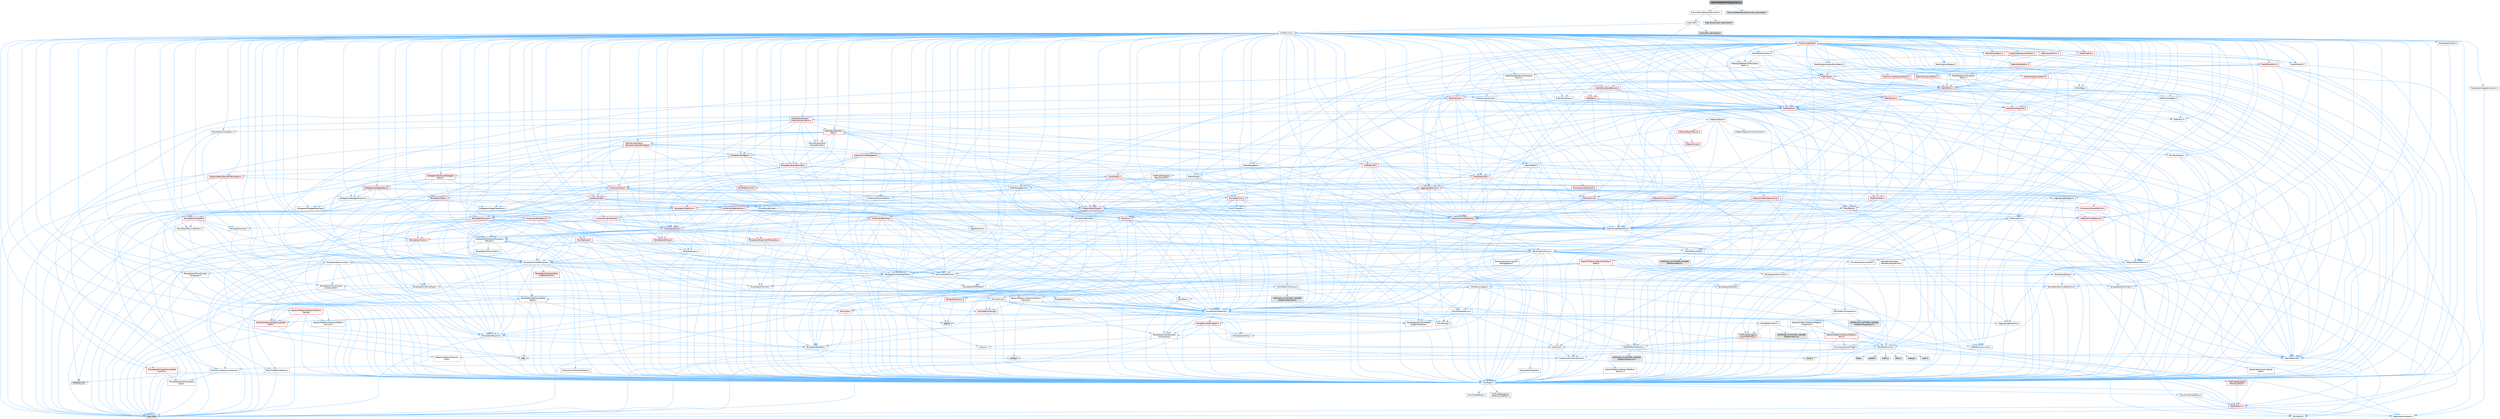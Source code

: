 digraph "GerstnerWaterWaveSubsystem.h"
{
 // INTERACTIVE_SVG=YES
 // LATEX_PDF_SIZE
  bgcolor="transparent";
  edge [fontname=Helvetica,fontsize=10,labelfontname=Helvetica,labelfontsize=10];
  node [fontname=Helvetica,fontsize=10,shape=box,height=0.2,width=0.4];
  Node1 [id="Node000001",label="GerstnerWaterWaveSubsystem.h",height=0.2,width=0.4,color="gray40", fillcolor="grey60", style="filled", fontcolor="black",tooltip=" "];
  Node1 -> Node2 [id="edge1_Node000001_Node000002",color="steelblue1",style="solid",tooltip=" "];
  Node2 [id="Node000002",label="Subsystems/EngineSubsystem.h",height=0.2,width=0.4,color="grey40", fillcolor="white", style="filled",URL="$d7/df1/EngineSubsystem_8h.html",tooltip=" "];
  Node2 -> Node3 [id="edge2_Node000002_Node000003",color="steelblue1",style="solid",tooltip=" "];
  Node3 [id="Node000003",label="Subsystem.h",height=0.2,width=0.4,color="grey40", fillcolor="white", style="filled",URL="$d2/d75/Subsystem_8h.html",tooltip=" "];
  Node3 -> Node4 [id="edge3_Node000003_Node000004",color="steelblue1",style="solid",tooltip=" "];
  Node4 [id="Node000004",label="CoreMinimal.h",height=0.2,width=0.4,color="grey40", fillcolor="white", style="filled",URL="$d7/d67/CoreMinimal_8h.html",tooltip=" "];
  Node4 -> Node5 [id="edge4_Node000004_Node000005",color="steelblue1",style="solid",tooltip=" "];
  Node5 [id="Node000005",label="CoreTypes.h",height=0.2,width=0.4,color="grey40", fillcolor="white", style="filled",URL="$dc/dec/CoreTypes_8h.html",tooltip=" "];
  Node5 -> Node6 [id="edge5_Node000005_Node000006",color="steelblue1",style="solid",tooltip=" "];
  Node6 [id="Node000006",label="HAL/Platform.h",height=0.2,width=0.4,color="red", fillcolor="#FFF0F0", style="filled",URL="$d9/dd0/Platform_8h.html",tooltip=" "];
  Node6 -> Node7 [id="edge6_Node000006_Node000007",color="steelblue1",style="solid",tooltip=" "];
  Node7 [id="Node000007",label="Misc/Build.h",height=0.2,width=0.4,color="grey40", fillcolor="white", style="filled",URL="$d3/dbb/Build_8h.html",tooltip=" "];
  Node6 -> Node9 [id="edge7_Node000006_Node000009",color="steelblue1",style="solid",tooltip=" "];
  Node9 [id="Node000009",label="type_traits",height=0.2,width=0.4,color="grey60", fillcolor="#E0E0E0", style="filled",tooltip=" "];
  Node6 -> Node10 [id="edge8_Node000006_Node000010",color="steelblue1",style="solid",tooltip=" "];
  Node10 [id="Node000010",label="PreprocessorHelpers.h",height=0.2,width=0.4,color="grey40", fillcolor="white", style="filled",URL="$db/ddb/PreprocessorHelpers_8h.html",tooltip=" "];
  Node5 -> Node16 [id="edge9_Node000005_Node000016",color="steelblue1",style="solid",tooltip=" "];
  Node16 [id="Node000016",label="ProfilingDebugging\l/UMemoryDefines.h",height=0.2,width=0.4,color="grey40", fillcolor="white", style="filled",URL="$d2/da2/UMemoryDefines_8h.html",tooltip=" "];
  Node5 -> Node17 [id="edge10_Node000005_Node000017",color="steelblue1",style="solid",tooltip=" "];
  Node17 [id="Node000017",label="Misc/CoreMiscDefines.h",height=0.2,width=0.4,color="grey40", fillcolor="white", style="filled",URL="$da/d38/CoreMiscDefines_8h.html",tooltip=" "];
  Node17 -> Node6 [id="edge11_Node000017_Node000006",color="steelblue1",style="solid",tooltip=" "];
  Node17 -> Node10 [id="edge12_Node000017_Node000010",color="steelblue1",style="solid",tooltip=" "];
  Node5 -> Node18 [id="edge13_Node000005_Node000018",color="steelblue1",style="solid",tooltip=" "];
  Node18 [id="Node000018",label="Misc/CoreDefines.h",height=0.2,width=0.4,color="grey40", fillcolor="white", style="filled",URL="$d3/dd2/CoreDefines_8h.html",tooltip=" "];
  Node4 -> Node19 [id="edge14_Node000004_Node000019",color="steelblue1",style="solid",tooltip=" "];
  Node19 [id="Node000019",label="CoreFwd.h",height=0.2,width=0.4,color="grey40", fillcolor="white", style="filled",URL="$d1/d1e/CoreFwd_8h.html",tooltip=" "];
  Node19 -> Node5 [id="edge15_Node000019_Node000005",color="steelblue1",style="solid",tooltip=" "];
  Node19 -> Node20 [id="edge16_Node000019_Node000020",color="steelblue1",style="solid",tooltip=" "];
  Node20 [id="Node000020",label="Containers/ContainersFwd.h",height=0.2,width=0.4,color="grey40", fillcolor="white", style="filled",URL="$d4/d0a/ContainersFwd_8h.html",tooltip=" "];
  Node20 -> Node6 [id="edge17_Node000020_Node000006",color="steelblue1",style="solid",tooltip=" "];
  Node20 -> Node5 [id="edge18_Node000020_Node000005",color="steelblue1",style="solid",tooltip=" "];
  Node20 -> Node21 [id="edge19_Node000020_Node000021",color="steelblue1",style="solid",tooltip=" "];
  Node21 [id="Node000021",label="Traits/IsContiguousContainer.h",height=0.2,width=0.4,color="grey40", fillcolor="white", style="filled",URL="$d5/d3c/IsContiguousContainer_8h.html",tooltip=" "];
  Node21 -> Node5 [id="edge20_Node000021_Node000005",color="steelblue1",style="solid",tooltip=" "];
  Node21 -> Node22 [id="edge21_Node000021_Node000022",color="steelblue1",style="solid",tooltip=" "];
  Node22 [id="Node000022",label="Misc/StaticAssertComplete\lType.h",height=0.2,width=0.4,color="grey40", fillcolor="white", style="filled",URL="$d5/d4e/StaticAssertCompleteType_8h.html",tooltip=" "];
  Node21 -> Node23 [id="edge22_Node000021_Node000023",color="steelblue1",style="solid",tooltip=" "];
  Node23 [id="Node000023",label="initializer_list",height=0.2,width=0.4,color="grey60", fillcolor="#E0E0E0", style="filled",tooltip=" "];
  Node19 -> Node24 [id="edge23_Node000019_Node000024",color="steelblue1",style="solid",tooltip=" "];
  Node24 [id="Node000024",label="Math/MathFwd.h",height=0.2,width=0.4,color="grey40", fillcolor="white", style="filled",URL="$d2/d10/MathFwd_8h.html",tooltip=" "];
  Node24 -> Node6 [id="edge24_Node000024_Node000006",color="steelblue1",style="solid",tooltip=" "];
  Node19 -> Node25 [id="edge25_Node000019_Node000025",color="steelblue1",style="solid",tooltip=" "];
  Node25 [id="Node000025",label="UObject/UObjectHierarchy\lFwd.h",height=0.2,width=0.4,color="grey40", fillcolor="white", style="filled",URL="$d3/d13/UObjectHierarchyFwd_8h.html",tooltip=" "];
  Node4 -> Node25 [id="edge26_Node000004_Node000025",color="steelblue1",style="solid",tooltip=" "];
  Node4 -> Node20 [id="edge27_Node000004_Node000020",color="steelblue1",style="solid",tooltip=" "];
  Node4 -> Node26 [id="edge28_Node000004_Node000026",color="steelblue1",style="solid",tooltip=" "];
  Node26 [id="Node000026",label="Misc/VarArgs.h",height=0.2,width=0.4,color="grey40", fillcolor="white", style="filled",URL="$d5/d6f/VarArgs_8h.html",tooltip=" "];
  Node26 -> Node5 [id="edge29_Node000026_Node000005",color="steelblue1",style="solid",tooltip=" "];
  Node4 -> Node27 [id="edge30_Node000004_Node000027",color="steelblue1",style="solid",tooltip=" "];
  Node27 [id="Node000027",label="Logging/LogVerbosity.h",height=0.2,width=0.4,color="grey40", fillcolor="white", style="filled",URL="$d2/d8f/LogVerbosity_8h.html",tooltip=" "];
  Node27 -> Node5 [id="edge31_Node000027_Node000005",color="steelblue1",style="solid",tooltip=" "];
  Node4 -> Node28 [id="edge32_Node000004_Node000028",color="steelblue1",style="solid",tooltip=" "];
  Node28 [id="Node000028",label="Misc/OutputDevice.h",height=0.2,width=0.4,color="grey40", fillcolor="white", style="filled",URL="$d7/d32/OutputDevice_8h.html",tooltip=" "];
  Node28 -> Node19 [id="edge33_Node000028_Node000019",color="steelblue1",style="solid",tooltip=" "];
  Node28 -> Node5 [id="edge34_Node000028_Node000005",color="steelblue1",style="solid",tooltip=" "];
  Node28 -> Node27 [id="edge35_Node000028_Node000027",color="steelblue1",style="solid",tooltip=" "];
  Node28 -> Node26 [id="edge36_Node000028_Node000026",color="steelblue1",style="solid",tooltip=" "];
  Node28 -> Node29 [id="edge37_Node000028_Node000029",color="steelblue1",style="solid",tooltip=" "];
  Node29 [id="Node000029",label="Templates/IsArrayOrRefOf\lTypeByPredicate.h",height=0.2,width=0.4,color="grey40", fillcolor="white", style="filled",URL="$d6/da1/IsArrayOrRefOfTypeByPredicate_8h.html",tooltip=" "];
  Node29 -> Node5 [id="edge38_Node000029_Node000005",color="steelblue1",style="solid",tooltip=" "];
  Node28 -> Node30 [id="edge39_Node000028_Node000030",color="steelblue1",style="solid",tooltip=" "];
  Node30 [id="Node000030",label="Templates/IsValidVariadic\lFunctionArg.h",height=0.2,width=0.4,color="grey40", fillcolor="white", style="filled",URL="$d0/dc8/IsValidVariadicFunctionArg_8h.html",tooltip=" "];
  Node30 -> Node5 [id="edge40_Node000030_Node000005",color="steelblue1",style="solid",tooltip=" "];
  Node30 -> Node31 [id="edge41_Node000030_Node000031",color="steelblue1",style="solid",tooltip=" "];
  Node31 [id="Node000031",label="IsEnum.h",height=0.2,width=0.4,color="grey40", fillcolor="white", style="filled",URL="$d4/de5/IsEnum_8h.html",tooltip=" "];
  Node30 -> Node9 [id="edge42_Node000030_Node000009",color="steelblue1",style="solid",tooltip=" "];
  Node28 -> Node32 [id="edge43_Node000028_Node000032",color="steelblue1",style="solid",tooltip=" "];
  Node32 [id="Node000032",label="Traits/IsCharEncodingCompatible\lWith.h",height=0.2,width=0.4,color="red", fillcolor="#FFF0F0", style="filled",URL="$df/dd1/IsCharEncodingCompatibleWith_8h.html",tooltip=" "];
  Node32 -> Node9 [id="edge44_Node000032_Node000009",color="steelblue1",style="solid",tooltip=" "];
  Node4 -> Node34 [id="edge45_Node000004_Node000034",color="steelblue1",style="solid",tooltip=" "];
  Node34 [id="Node000034",label="HAL/PlatformCrt.h",height=0.2,width=0.4,color="grey40", fillcolor="white", style="filled",URL="$d8/d75/PlatformCrt_8h.html",tooltip=" "];
  Node34 -> Node35 [id="edge46_Node000034_Node000035",color="steelblue1",style="solid",tooltip=" "];
  Node35 [id="Node000035",label="new",height=0.2,width=0.4,color="grey60", fillcolor="#E0E0E0", style="filled",tooltip=" "];
  Node34 -> Node36 [id="edge47_Node000034_Node000036",color="steelblue1",style="solid",tooltip=" "];
  Node36 [id="Node000036",label="wchar.h",height=0.2,width=0.4,color="grey60", fillcolor="#E0E0E0", style="filled",tooltip=" "];
  Node34 -> Node37 [id="edge48_Node000034_Node000037",color="steelblue1",style="solid",tooltip=" "];
  Node37 [id="Node000037",label="stddef.h",height=0.2,width=0.4,color="grey60", fillcolor="#E0E0E0", style="filled",tooltip=" "];
  Node34 -> Node38 [id="edge49_Node000034_Node000038",color="steelblue1",style="solid",tooltip=" "];
  Node38 [id="Node000038",label="stdlib.h",height=0.2,width=0.4,color="grey60", fillcolor="#E0E0E0", style="filled",tooltip=" "];
  Node34 -> Node39 [id="edge50_Node000034_Node000039",color="steelblue1",style="solid",tooltip=" "];
  Node39 [id="Node000039",label="stdio.h",height=0.2,width=0.4,color="grey60", fillcolor="#E0E0E0", style="filled",tooltip=" "];
  Node34 -> Node40 [id="edge51_Node000034_Node000040",color="steelblue1",style="solid",tooltip=" "];
  Node40 [id="Node000040",label="stdarg.h",height=0.2,width=0.4,color="grey60", fillcolor="#E0E0E0", style="filled",tooltip=" "];
  Node34 -> Node41 [id="edge52_Node000034_Node000041",color="steelblue1",style="solid",tooltip=" "];
  Node41 [id="Node000041",label="math.h",height=0.2,width=0.4,color="grey60", fillcolor="#E0E0E0", style="filled",tooltip=" "];
  Node34 -> Node42 [id="edge53_Node000034_Node000042",color="steelblue1",style="solid",tooltip=" "];
  Node42 [id="Node000042",label="float.h",height=0.2,width=0.4,color="grey60", fillcolor="#E0E0E0", style="filled",tooltip=" "];
  Node34 -> Node43 [id="edge54_Node000034_Node000043",color="steelblue1",style="solid",tooltip=" "];
  Node43 [id="Node000043",label="string.h",height=0.2,width=0.4,color="grey60", fillcolor="#E0E0E0", style="filled",tooltip=" "];
  Node4 -> Node44 [id="edge55_Node000004_Node000044",color="steelblue1",style="solid",tooltip=" "];
  Node44 [id="Node000044",label="HAL/PlatformMisc.h",height=0.2,width=0.4,color="grey40", fillcolor="white", style="filled",URL="$d0/df5/PlatformMisc_8h.html",tooltip=" "];
  Node44 -> Node5 [id="edge56_Node000044_Node000005",color="steelblue1",style="solid",tooltip=" "];
  Node44 -> Node45 [id="edge57_Node000044_Node000045",color="steelblue1",style="solid",tooltip=" "];
  Node45 [id="Node000045",label="GenericPlatform/GenericPlatform\lMisc.h",height=0.2,width=0.4,color="red", fillcolor="#FFF0F0", style="filled",URL="$db/d9a/GenericPlatformMisc_8h.html",tooltip=" "];
  Node45 -> Node19 [id="edge58_Node000045_Node000019",color="steelblue1",style="solid",tooltip=" "];
  Node45 -> Node5 [id="edge59_Node000045_Node000005",color="steelblue1",style="solid",tooltip=" "];
  Node45 -> Node34 [id="edge60_Node000045_Node000034",color="steelblue1",style="solid",tooltip=" "];
  Node45 -> Node49 [id="edge61_Node000045_Node000049",color="steelblue1",style="solid",tooltip=" "];
  Node49 [id="Node000049",label="Math/NumericLimits.h",height=0.2,width=0.4,color="grey40", fillcolor="white", style="filled",URL="$df/d1b/NumericLimits_8h.html",tooltip=" "];
  Node49 -> Node5 [id="edge62_Node000049_Node000005",color="steelblue1",style="solid",tooltip=" "];
  Node45 -> Node50 [id="edge63_Node000045_Node000050",color="steelblue1",style="solid",tooltip=" "];
  Node50 [id="Node000050",label="Misc/CompressionFlags.h",height=0.2,width=0.4,color="grey40", fillcolor="white", style="filled",URL="$d9/d76/CompressionFlags_8h.html",tooltip=" "];
  Node44 -> Node54 [id="edge64_Node000044_Node000054",color="steelblue1",style="solid",tooltip=" "];
  Node54 [id="Node000054",label="COMPILED_PLATFORM_HEADER\l(PlatformMisc.h)",height=0.2,width=0.4,color="grey60", fillcolor="#E0E0E0", style="filled",tooltip=" "];
  Node44 -> Node55 [id="edge65_Node000044_Node000055",color="steelblue1",style="solid",tooltip=" "];
  Node55 [id="Node000055",label="ProfilingDebugging\l/CpuProfilerTrace.h",height=0.2,width=0.4,color="red", fillcolor="#FFF0F0", style="filled",URL="$da/dcb/CpuProfilerTrace_8h.html",tooltip=" "];
  Node55 -> Node5 [id="edge66_Node000055_Node000005",color="steelblue1",style="solid",tooltip=" "];
  Node55 -> Node20 [id="edge67_Node000055_Node000020",color="steelblue1",style="solid",tooltip=" "];
  Node55 -> Node56 [id="edge68_Node000055_Node000056",color="steelblue1",style="solid",tooltip=" "];
  Node56 [id="Node000056",label="HAL/PlatformAtomics.h",height=0.2,width=0.4,color="grey40", fillcolor="white", style="filled",URL="$d3/d36/PlatformAtomics_8h.html",tooltip=" "];
  Node56 -> Node5 [id="edge69_Node000056_Node000005",color="steelblue1",style="solid",tooltip=" "];
  Node56 -> Node57 [id="edge70_Node000056_Node000057",color="steelblue1",style="solid",tooltip=" "];
  Node57 [id="Node000057",label="GenericPlatform/GenericPlatform\lAtomics.h",height=0.2,width=0.4,color="grey40", fillcolor="white", style="filled",URL="$da/d72/GenericPlatformAtomics_8h.html",tooltip=" "];
  Node57 -> Node5 [id="edge71_Node000057_Node000005",color="steelblue1",style="solid",tooltip=" "];
  Node56 -> Node58 [id="edge72_Node000056_Node000058",color="steelblue1",style="solid",tooltip=" "];
  Node58 [id="Node000058",label="COMPILED_PLATFORM_HEADER\l(PlatformAtomics.h)",height=0.2,width=0.4,color="grey60", fillcolor="#E0E0E0", style="filled",tooltip=" "];
  Node55 -> Node10 [id="edge73_Node000055_Node000010",color="steelblue1",style="solid",tooltip=" "];
  Node55 -> Node7 [id="edge74_Node000055_Node000007",color="steelblue1",style="solid",tooltip=" "];
  Node4 -> Node63 [id="edge75_Node000004_Node000063",color="steelblue1",style="solid",tooltip=" "];
  Node63 [id="Node000063",label="Misc/AssertionMacros.h",height=0.2,width=0.4,color="grey40", fillcolor="white", style="filled",URL="$d0/dfa/AssertionMacros_8h.html",tooltip=" "];
  Node63 -> Node5 [id="edge76_Node000063_Node000005",color="steelblue1",style="solid",tooltip=" "];
  Node63 -> Node6 [id="edge77_Node000063_Node000006",color="steelblue1",style="solid",tooltip=" "];
  Node63 -> Node44 [id="edge78_Node000063_Node000044",color="steelblue1",style="solid",tooltip=" "];
  Node63 -> Node10 [id="edge79_Node000063_Node000010",color="steelblue1",style="solid",tooltip=" "];
  Node63 -> Node64 [id="edge80_Node000063_Node000064",color="steelblue1",style="solid",tooltip=" "];
  Node64 [id="Node000064",label="Templates/EnableIf.h",height=0.2,width=0.4,color="grey40", fillcolor="white", style="filled",URL="$d7/d60/EnableIf_8h.html",tooltip=" "];
  Node64 -> Node5 [id="edge81_Node000064_Node000005",color="steelblue1",style="solid",tooltip=" "];
  Node63 -> Node29 [id="edge82_Node000063_Node000029",color="steelblue1",style="solid",tooltip=" "];
  Node63 -> Node30 [id="edge83_Node000063_Node000030",color="steelblue1",style="solid",tooltip=" "];
  Node63 -> Node32 [id="edge84_Node000063_Node000032",color="steelblue1",style="solid",tooltip=" "];
  Node63 -> Node26 [id="edge85_Node000063_Node000026",color="steelblue1",style="solid",tooltip=" "];
  Node63 -> Node65 [id="edge86_Node000063_Node000065",color="steelblue1",style="solid",tooltip=" "];
  Node65 [id="Node000065",label="String/FormatStringSan.h",height=0.2,width=0.4,color="red", fillcolor="#FFF0F0", style="filled",URL="$d3/d8b/FormatStringSan_8h.html",tooltip=" "];
  Node65 -> Node9 [id="edge87_Node000065_Node000009",color="steelblue1",style="solid",tooltip=" "];
  Node65 -> Node5 [id="edge88_Node000065_Node000005",color="steelblue1",style="solid",tooltip=" "];
  Node65 -> Node66 [id="edge89_Node000065_Node000066",color="steelblue1",style="solid",tooltip=" "];
  Node66 [id="Node000066",label="Templates/Requires.h",height=0.2,width=0.4,color="grey40", fillcolor="white", style="filled",URL="$dc/d96/Requires_8h.html",tooltip=" "];
  Node66 -> Node64 [id="edge90_Node000066_Node000064",color="steelblue1",style="solid",tooltip=" "];
  Node66 -> Node9 [id="edge91_Node000066_Node000009",color="steelblue1",style="solid",tooltip=" "];
  Node65 -> Node67 [id="edge92_Node000065_Node000067",color="steelblue1",style="solid",tooltip=" "];
  Node67 [id="Node000067",label="Templates/Identity.h",height=0.2,width=0.4,color="grey40", fillcolor="white", style="filled",URL="$d0/dd5/Identity_8h.html",tooltip=" "];
  Node65 -> Node30 [id="edge93_Node000065_Node000030",color="steelblue1",style="solid",tooltip=" "];
  Node65 -> Node20 [id="edge94_Node000065_Node000020",color="steelblue1",style="solid",tooltip=" "];
  Node63 -> Node71 [id="edge95_Node000063_Node000071",color="steelblue1",style="solid",tooltip=" "];
  Node71 [id="Node000071",label="atomic",height=0.2,width=0.4,color="grey60", fillcolor="#E0E0E0", style="filled",tooltip=" "];
  Node4 -> Node72 [id="edge96_Node000004_Node000072",color="steelblue1",style="solid",tooltip=" "];
  Node72 [id="Node000072",label="Templates/IsPointer.h",height=0.2,width=0.4,color="grey40", fillcolor="white", style="filled",URL="$d7/d05/IsPointer_8h.html",tooltip=" "];
  Node72 -> Node5 [id="edge97_Node000072_Node000005",color="steelblue1",style="solid",tooltip=" "];
  Node4 -> Node73 [id="edge98_Node000004_Node000073",color="steelblue1",style="solid",tooltip=" "];
  Node73 [id="Node000073",label="HAL/PlatformMemory.h",height=0.2,width=0.4,color="grey40", fillcolor="white", style="filled",URL="$de/d68/PlatformMemory_8h.html",tooltip=" "];
  Node73 -> Node5 [id="edge99_Node000073_Node000005",color="steelblue1",style="solid",tooltip=" "];
  Node73 -> Node74 [id="edge100_Node000073_Node000074",color="steelblue1",style="solid",tooltip=" "];
  Node74 [id="Node000074",label="GenericPlatform/GenericPlatform\lMemory.h",height=0.2,width=0.4,color="grey40", fillcolor="white", style="filled",URL="$dd/d22/GenericPlatformMemory_8h.html",tooltip=" "];
  Node74 -> Node19 [id="edge101_Node000074_Node000019",color="steelblue1",style="solid",tooltip=" "];
  Node74 -> Node5 [id="edge102_Node000074_Node000005",color="steelblue1",style="solid",tooltip=" "];
  Node74 -> Node75 [id="edge103_Node000074_Node000075",color="steelblue1",style="solid",tooltip=" "];
  Node75 [id="Node000075",label="HAL/PlatformString.h",height=0.2,width=0.4,color="red", fillcolor="#FFF0F0", style="filled",URL="$db/db5/PlatformString_8h.html",tooltip=" "];
  Node75 -> Node5 [id="edge104_Node000075_Node000005",color="steelblue1",style="solid",tooltip=" "];
  Node74 -> Node43 [id="edge105_Node000074_Node000043",color="steelblue1",style="solid",tooltip=" "];
  Node74 -> Node36 [id="edge106_Node000074_Node000036",color="steelblue1",style="solid",tooltip=" "];
  Node73 -> Node77 [id="edge107_Node000073_Node000077",color="steelblue1",style="solid",tooltip=" "];
  Node77 [id="Node000077",label="COMPILED_PLATFORM_HEADER\l(PlatformMemory.h)",height=0.2,width=0.4,color="grey60", fillcolor="#E0E0E0", style="filled",tooltip=" "];
  Node4 -> Node56 [id="edge108_Node000004_Node000056",color="steelblue1",style="solid",tooltip=" "];
  Node4 -> Node78 [id="edge109_Node000004_Node000078",color="steelblue1",style="solid",tooltip=" "];
  Node78 [id="Node000078",label="Misc/Exec.h",height=0.2,width=0.4,color="grey40", fillcolor="white", style="filled",URL="$de/ddb/Exec_8h.html",tooltip=" "];
  Node78 -> Node5 [id="edge110_Node000078_Node000005",color="steelblue1",style="solid",tooltip=" "];
  Node78 -> Node63 [id="edge111_Node000078_Node000063",color="steelblue1",style="solid",tooltip=" "];
  Node4 -> Node79 [id="edge112_Node000004_Node000079",color="steelblue1",style="solid",tooltip=" "];
  Node79 [id="Node000079",label="HAL/MemoryBase.h",height=0.2,width=0.4,color="grey40", fillcolor="white", style="filled",URL="$d6/d9f/MemoryBase_8h.html",tooltip=" "];
  Node79 -> Node5 [id="edge113_Node000079_Node000005",color="steelblue1",style="solid",tooltip=" "];
  Node79 -> Node56 [id="edge114_Node000079_Node000056",color="steelblue1",style="solid",tooltip=" "];
  Node79 -> Node34 [id="edge115_Node000079_Node000034",color="steelblue1",style="solid",tooltip=" "];
  Node79 -> Node78 [id="edge116_Node000079_Node000078",color="steelblue1",style="solid",tooltip=" "];
  Node79 -> Node28 [id="edge117_Node000079_Node000028",color="steelblue1",style="solid",tooltip=" "];
  Node79 -> Node80 [id="edge118_Node000079_Node000080",color="steelblue1",style="solid",tooltip=" "];
  Node80 [id="Node000080",label="Templates/Atomic.h",height=0.2,width=0.4,color="red", fillcolor="#FFF0F0", style="filled",URL="$d3/d91/Atomic_8h.html",tooltip=" "];
  Node80 -> Node71 [id="edge119_Node000080_Node000071",color="steelblue1",style="solid",tooltip=" "];
  Node4 -> Node89 [id="edge120_Node000004_Node000089",color="steelblue1",style="solid",tooltip=" "];
  Node89 [id="Node000089",label="HAL/UnrealMemory.h",height=0.2,width=0.4,color="grey40", fillcolor="white", style="filled",URL="$d9/d96/UnrealMemory_8h.html",tooltip=" "];
  Node89 -> Node5 [id="edge121_Node000089_Node000005",color="steelblue1",style="solid",tooltip=" "];
  Node89 -> Node74 [id="edge122_Node000089_Node000074",color="steelblue1",style="solid",tooltip=" "];
  Node89 -> Node79 [id="edge123_Node000089_Node000079",color="steelblue1",style="solid",tooltip=" "];
  Node89 -> Node73 [id="edge124_Node000089_Node000073",color="steelblue1",style="solid",tooltip=" "];
  Node89 -> Node90 [id="edge125_Node000089_Node000090",color="steelblue1",style="solid",tooltip=" "];
  Node90 [id="Node000090",label="ProfilingDebugging\l/MemoryTrace.h",height=0.2,width=0.4,color="red", fillcolor="#FFF0F0", style="filled",URL="$da/dd7/MemoryTrace_8h.html",tooltip=" "];
  Node90 -> Node6 [id="edge126_Node000090_Node000006",color="steelblue1",style="solid",tooltip=" "];
  Node89 -> Node72 [id="edge127_Node000089_Node000072",color="steelblue1",style="solid",tooltip=" "];
  Node4 -> Node91 [id="edge128_Node000004_Node000091",color="steelblue1",style="solid",tooltip=" "];
  Node91 [id="Node000091",label="Templates/IsArithmetic.h",height=0.2,width=0.4,color="grey40", fillcolor="white", style="filled",URL="$d2/d5d/IsArithmetic_8h.html",tooltip=" "];
  Node91 -> Node5 [id="edge129_Node000091_Node000005",color="steelblue1",style="solid",tooltip=" "];
  Node4 -> Node85 [id="edge130_Node000004_Node000085",color="steelblue1",style="solid",tooltip=" "];
  Node85 [id="Node000085",label="Templates/AndOrNot.h",height=0.2,width=0.4,color="grey40", fillcolor="white", style="filled",URL="$db/d0a/AndOrNot_8h.html",tooltip=" "];
  Node85 -> Node5 [id="edge131_Node000085_Node000005",color="steelblue1",style="solid",tooltip=" "];
  Node4 -> Node92 [id="edge132_Node000004_Node000092",color="steelblue1",style="solid",tooltip=" "];
  Node92 [id="Node000092",label="Templates/IsPODType.h",height=0.2,width=0.4,color="grey40", fillcolor="white", style="filled",URL="$d7/db1/IsPODType_8h.html",tooltip=" "];
  Node92 -> Node5 [id="edge133_Node000092_Node000005",color="steelblue1",style="solid",tooltip=" "];
  Node4 -> Node93 [id="edge134_Node000004_Node000093",color="steelblue1",style="solid",tooltip=" "];
  Node93 [id="Node000093",label="Templates/IsUECoreType.h",height=0.2,width=0.4,color="grey40", fillcolor="white", style="filled",URL="$d1/db8/IsUECoreType_8h.html",tooltip=" "];
  Node93 -> Node5 [id="edge135_Node000093_Node000005",color="steelblue1",style="solid",tooltip=" "];
  Node93 -> Node9 [id="edge136_Node000093_Node000009",color="steelblue1",style="solid",tooltip=" "];
  Node4 -> Node86 [id="edge137_Node000004_Node000086",color="steelblue1",style="solid",tooltip=" "];
  Node86 [id="Node000086",label="Templates/IsTriviallyCopy\lConstructible.h",height=0.2,width=0.4,color="grey40", fillcolor="white", style="filled",URL="$d3/d78/IsTriviallyCopyConstructible_8h.html",tooltip=" "];
  Node86 -> Node5 [id="edge138_Node000086_Node000005",color="steelblue1",style="solid",tooltip=" "];
  Node86 -> Node9 [id="edge139_Node000086_Node000009",color="steelblue1",style="solid",tooltip=" "];
  Node4 -> Node94 [id="edge140_Node000004_Node000094",color="steelblue1",style="solid",tooltip=" "];
  Node94 [id="Node000094",label="Templates/UnrealTypeTraits.h",height=0.2,width=0.4,color="grey40", fillcolor="white", style="filled",URL="$d2/d2d/UnrealTypeTraits_8h.html",tooltip=" "];
  Node94 -> Node5 [id="edge141_Node000094_Node000005",color="steelblue1",style="solid",tooltip=" "];
  Node94 -> Node72 [id="edge142_Node000094_Node000072",color="steelblue1",style="solid",tooltip=" "];
  Node94 -> Node63 [id="edge143_Node000094_Node000063",color="steelblue1",style="solid",tooltip=" "];
  Node94 -> Node85 [id="edge144_Node000094_Node000085",color="steelblue1",style="solid",tooltip=" "];
  Node94 -> Node64 [id="edge145_Node000094_Node000064",color="steelblue1",style="solid",tooltip=" "];
  Node94 -> Node91 [id="edge146_Node000094_Node000091",color="steelblue1",style="solid",tooltip=" "];
  Node94 -> Node31 [id="edge147_Node000094_Node000031",color="steelblue1",style="solid",tooltip=" "];
  Node94 -> Node95 [id="edge148_Node000094_Node000095",color="steelblue1",style="solid",tooltip=" "];
  Node95 [id="Node000095",label="Templates/Models.h",height=0.2,width=0.4,color="grey40", fillcolor="white", style="filled",URL="$d3/d0c/Models_8h.html",tooltip=" "];
  Node95 -> Node67 [id="edge149_Node000095_Node000067",color="steelblue1",style="solid",tooltip=" "];
  Node94 -> Node92 [id="edge150_Node000094_Node000092",color="steelblue1",style="solid",tooltip=" "];
  Node94 -> Node93 [id="edge151_Node000094_Node000093",color="steelblue1",style="solid",tooltip=" "];
  Node94 -> Node86 [id="edge152_Node000094_Node000086",color="steelblue1",style="solid",tooltip=" "];
  Node4 -> Node64 [id="edge153_Node000004_Node000064",color="steelblue1",style="solid",tooltip=" "];
  Node4 -> Node96 [id="edge154_Node000004_Node000096",color="steelblue1",style="solid",tooltip=" "];
  Node96 [id="Node000096",label="Templates/RemoveReference.h",height=0.2,width=0.4,color="grey40", fillcolor="white", style="filled",URL="$da/dbe/RemoveReference_8h.html",tooltip=" "];
  Node96 -> Node5 [id="edge155_Node000096_Node000005",color="steelblue1",style="solid",tooltip=" "];
  Node4 -> Node97 [id="edge156_Node000004_Node000097",color="steelblue1",style="solid",tooltip=" "];
  Node97 [id="Node000097",label="Templates/IntegralConstant.h",height=0.2,width=0.4,color="grey40", fillcolor="white", style="filled",URL="$db/d1b/IntegralConstant_8h.html",tooltip=" "];
  Node97 -> Node5 [id="edge157_Node000097_Node000005",color="steelblue1",style="solid",tooltip=" "];
  Node4 -> Node98 [id="edge158_Node000004_Node000098",color="steelblue1",style="solid",tooltip=" "];
  Node98 [id="Node000098",label="Templates/IsClass.h",height=0.2,width=0.4,color="grey40", fillcolor="white", style="filled",URL="$db/dcb/IsClass_8h.html",tooltip=" "];
  Node98 -> Node5 [id="edge159_Node000098_Node000005",color="steelblue1",style="solid",tooltip=" "];
  Node4 -> Node99 [id="edge160_Node000004_Node000099",color="steelblue1",style="solid",tooltip=" "];
  Node99 [id="Node000099",label="Templates/TypeCompatible\lBytes.h",height=0.2,width=0.4,color="grey40", fillcolor="white", style="filled",URL="$df/d0a/TypeCompatibleBytes_8h.html",tooltip=" "];
  Node99 -> Node5 [id="edge161_Node000099_Node000005",color="steelblue1",style="solid",tooltip=" "];
  Node99 -> Node43 [id="edge162_Node000099_Node000043",color="steelblue1",style="solid",tooltip=" "];
  Node99 -> Node35 [id="edge163_Node000099_Node000035",color="steelblue1",style="solid",tooltip=" "];
  Node99 -> Node9 [id="edge164_Node000099_Node000009",color="steelblue1",style="solid",tooltip=" "];
  Node4 -> Node21 [id="edge165_Node000004_Node000021",color="steelblue1",style="solid",tooltip=" "];
  Node4 -> Node100 [id="edge166_Node000004_Node000100",color="steelblue1",style="solid",tooltip=" "];
  Node100 [id="Node000100",label="Templates/UnrealTemplate.h",height=0.2,width=0.4,color="grey40", fillcolor="white", style="filled",URL="$d4/d24/UnrealTemplate_8h.html",tooltip=" "];
  Node100 -> Node5 [id="edge167_Node000100_Node000005",color="steelblue1",style="solid",tooltip=" "];
  Node100 -> Node72 [id="edge168_Node000100_Node000072",color="steelblue1",style="solid",tooltip=" "];
  Node100 -> Node89 [id="edge169_Node000100_Node000089",color="steelblue1",style="solid",tooltip=" "];
  Node100 -> Node101 [id="edge170_Node000100_Node000101",color="steelblue1",style="solid",tooltip=" "];
  Node101 [id="Node000101",label="Templates/CopyQualifiers\lAndRefsFromTo.h",height=0.2,width=0.4,color="red", fillcolor="#FFF0F0", style="filled",URL="$d3/db3/CopyQualifiersAndRefsFromTo_8h.html",tooltip=" "];
  Node100 -> Node94 [id="edge171_Node000100_Node000094",color="steelblue1",style="solid",tooltip=" "];
  Node100 -> Node96 [id="edge172_Node000100_Node000096",color="steelblue1",style="solid",tooltip=" "];
  Node100 -> Node66 [id="edge173_Node000100_Node000066",color="steelblue1",style="solid",tooltip=" "];
  Node100 -> Node99 [id="edge174_Node000100_Node000099",color="steelblue1",style="solid",tooltip=" "];
  Node100 -> Node67 [id="edge175_Node000100_Node000067",color="steelblue1",style="solid",tooltip=" "];
  Node100 -> Node21 [id="edge176_Node000100_Node000021",color="steelblue1",style="solid",tooltip=" "];
  Node100 -> Node103 [id="edge177_Node000100_Node000103",color="steelblue1",style="solid",tooltip=" "];
  Node103 [id="Node000103",label="Traits/UseBitwiseSwap.h",height=0.2,width=0.4,color="grey40", fillcolor="white", style="filled",URL="$db/df3/UseBitwiseSwap_8h.html",tooltip=" "];
  Node103 -> Node5 [id="edge178_Node000103_Node000005",color="steelblue1",style="solid",tooltip=" "];
  Node103 -> Node9 [id="edge179_Node000103_Node000009",color="steelblue1",style="solid",tooltip=" "];
  Node100 -> Node9 [id="edge180_Node000100_Node000009",color="steelblue1",style="solid",tooltip=" "];
  Node4 -> Node49 [id="edge181_Node000004_Node000049",color="steelblue1",style="solid",tooltip=" "];
  Node4 -> Node104 [id="edge182_Node000004_Node000104",color="steelblue1",style="solid",tooltip=" "];
  Node104 [id="Node000104",label="HAL/PlatformMath.h",height=0.2,width=0.4,color="grey40", fillcolor="white", style="filled",URL="$dc/d53/PlatformMath_8h.html",tooltip=" "];
  Node104 -> Node5 [id="edge183_Node000104_Node000005",color="steelblue1",style="solid",tooltip=" "];
  Node104 -> Node105 [id="edge184_Node000104_Node000105",color="steelblue1",style="solid",tooltip=" "];
  Node105 [id="Node000105",label="GenericPlatform/GenericPlatform\lMath.h",height=0.2,width=0.4,color="red", fillcolor="#FFF0F0", style="filled",URL="$d5/d79/GenericPlatformMath_8h.html",tooltip=" "];
  Node105 -> Node5 [id="edge185_Node000105_Node000005",color="steelblue1",style="solid",tooltip=" "];
  Node105 -> Node20 [id="edge186_Node000105_Node000020",color="steelblue1",style="solid",tooltip=" "];
  Node105 -> Node34 [id="edge187_Node000105_Node000034",color="steelblue1",style="solid",tooltip=" "];
  Node105 -> Node85 [id="edge188_Node000105_Node000085",color="steelblue1",style="solid",tooltip=" "];
  Node105 -> Node106 [id="edge189_Node000105_Node000106",color="steelblue1",style="solid",tooltip=" "];
  Node106 [id="Node000106",label="Templates/Decay.h",height=0.2,width=0.4,color="grey40", fillcolor="white", style="filled",URL="$dd/d0f/Decay_8h.html",tooltip=" "];
  Node106 -> Node5 [id="edge190_Node000106_Node000005",color="steelblue1",style="solid",tooltip=" "];
  Node106 -> Node96 [id="edge191_Node000106_Node000096",color="steelblue1",style="solid",tooltip=" "];
  Node106 -> Node9 [id="edge192_Node000106_Node000009",color="steelblue1",style="solid",tooltip=" "];
  Node105 -> Node94 [id="edge193_Node000105_Node000094",color="steelblue1",style="solid",tooltip=" "];
  Node105 -> Node66 [id="edge194_Node000105_Node000066",color="steelblue1",style="solid",tooltip=" "];
  Node105 -> Node99 [id="edge195_Node000105_Node000099",color="steelblue1",style="solid",tooltip=" "];
  Node105 -> Node9 [id="edge196_Node000105_Node000009",color="steelblue1",style="solid",tooltip=" "];
  Node104 -> Node111 [id="edge197_Node000104_Node000111",color="steelblue1",style="solid",tooltip=" "];
  Node111 [id="Node000111",label="COMPILED_PLATFORM_HEADER\l(PlatformMath.h)",height=0.2,width=0.4,color="grey60", fillcolor="#E0E0E0", style="filled",tooltip=" "];
  Node4 -> Node87 [id="edge198_Node000004_Node000087",color="steelblue1",style="solid",tooltip=" "];
  Node87 [id="Node000087",label="Templates/IsTriviallyCopy\lAssignable.h",height=0.2,width=0.4,color="grey40", fillcolor="white", style="filled",URL="$d2/df2/IsTriviallyCopyAssignable_8h.html",tooltip=" "];
  Node87 -> Node5 [id="edge199_Node000087_Node000005",color="steelblue1",style="solid",tooltip=" "];
  Node87 -> Node9 [id="edge200_Node000087_Node000009",color="steelblue1",style="solid",tooltip=" "];
  Node4 -> Node112 [id="edge201_Node000004_Node000112",color="steelblue1",style="solid",tooltip=" "];
  Node112 [id="Node000112",label="Templates/MemoryOps.h",height=0.2,width=0.4,color="grey40", fillcolor="white", style="filled",URL="$db/dea/MemoryOps_8h.html",tooltip=" "];
  Node112 -> Node5 [id="edge202_Node000112_Node000005",color="steelblue1",style="solid",tooltip=" "];
  Node112 -> Node89 [id="edge203_Node000112_Node000089",color="steelblue1",style="solid",tooltip=" "];
  Node112 -> Node87 [id="edge204_Node000112_Node000087",color="steelblue1",style="solid",tooltip=" "];
  Node112 -> Node86 [id="edge205_Node000112_Node000086",color="steelblue1",style="solid",tooltip=" "];
  Node112 -> Node66 [id="edge206_Node000112_Node000066",color="steelblue1",style="solid",tooltip=" "];
  Node112 -> Node94 [id="edge207_Node000112_Node000094",color="steelblue1",style="solid",tooltip=" "];
  Node112 -> Node103 [id="edge208_Node000112_Node000103",color="steelblue1",style="solid",tooltip=" "];
  Node112 -> Node35 [id="edge209_Node000112_Node000035",color="steelblue1",style="solid",tooltip=" "];
  Node112 -> Node9 [id="edge210_Node000112_Node000009",color="steelblue1",style="solid",tooltip=" "];
  Node4 -> Node113 [id="edge211_Node000004_Node000113",color="steelblue1",style="solid",tooltip=" "];
  Node113 [id="Node000113",label="Containers/ContainerAllocation\lPolicies.h",height=0.2,width=0.4,color="grey40", fillcolor="white", style="filled",URL="$d7/dff/ContainerAllocationPolicies_8h.html",tooltip=" "];
  Node113 -> Node5 [id="edge212_Node000113_Node000005",color="steelblue1",style="solid",tooltip=" "];
  Node113 -> Node114 [id="edge213_Node000113_Node000114",color="steelblue1",style="solid",tooltip=" "];
  Node114 [id="Node000114",label="Containers/ContainerHelpers.h",height=0.2,width=0.4,color="grey40", fillcolor="white", style="filled",URL="$d7/d33/ContainerHelpers_8h.html",tooltip=" "];
  Node114 -> Node5 [id="edge214_Node000114_Node000005",color="steelblue1",style="solid",tooltip=" "];
  Node113 -> Node113 [id="edge215_Node000113_Node000113",color="steelblue1",style="solid",tooltip=" "];
  Node113 -> Node104 [id="edge216_Node000113_Node000104",color="steelblue1",style="solid",tooltip=" "];
  Node113 -> Node89 [id="edge217_Node000113_Node000089",color="steelblue1",style="solid",tooltip=" "];
  Node113 -> Node49 [id="edge218_Node000113_Node000049",color="steelblue1",style="solid",tooltip=" "];
  Node113 -> Node63 [id="edge219_Node000113_Node000063",color="steelblue1",style="solid",tooltip=" "];
  Node113 -> Node115 [id="edge220_Node000113_Node000115",color="steelblue1",style="solid",tooltip=" "];
  Node115 [id="Node000115",label="Templates/IsPolymorphic.h",height=0.2,width=0.4,color="grey40", fillcolor="white", style="filled",URL="$dc/d20/IsPolymorphic_8h.html",tooltip=" "];
  Node113 -> Node112 [id="edge221_Node000113_Node000112",color="steelblue1",style="solid",tooltip=" "];
  Node113 -> Node99 [id="edge222_Node000113_Node000099",color="steelblue1",style="solid",tooltip=" "];
  Node113 -> Node9 [id="edge223_Node000113_Node000009",color="steelblue1",style="solid",tooltip=" "];
  Node4 -> Node116 [id="edge224_Node000004_Node000116",color="steelblue1",style="solid",tooltip=" "];
  Node116 [id="Node000116",label="Templates/IsEnumClass.h",height=0.2,width=0.4,color="grey40", fillcolor="white", style="filled",URL="$d7/d15/IsEnumClass_8h.html",tooltip=" "];
  Node116 -> Node5 [id="edge225_Node000116_Node000005",color="steelblue1",style="solid",tooltip=" "];
  Node116 -> Node85 [id="edge226_Node000116_Node000085",color="steelblue1",style="solid",tooltip=" "];
  Node4 -> Node117 [id="edge227_Node000004_Node000117",color="steelblue1",style="solid",tooltip=" "];
  Node117 [id="Node000117",label="HAL/PlatformProperties.h",height=0.2,width=0.4,color="grey40", fillcolor="white", style="filled",URL="$d9/db0/PlatformProperties_8h.html",tooltip=" "];
  Node117 -> Node5 [id="edge228_Node000117_Node000005",color="steelblue1",style="solid",tooltip=" "];
  Node117 -> Node118 [id="edge229_Node000117_Node000118",color="steelblue1",style="solid",tooltip=" "];
  Node118 [id="Node000118",label="GenericPlatform/GenericPlatform\lProperties.h",height=0.2,width=0.4,color="grey40", fillcolor="white", style="filled",URL="$d2/dcd/GenericPlatformProperties_8h.html",tooltip=" "];
  Node118 -> Node5 [id="edge230_Node000118_Node000005",color="steelblue1",style="solid",tooltip=" "];
  Node118 -> Node45 [id="edge231_Node000118_Node000045",color="steelblue1",style="solid",tooltip=" "];
  Node117 -> Node119 [id="edge232_Node000117_Node000119",color="steelblue1",style="solid",tooltip=" "];
  Node119 [id="Node000119",label="COMPILED_PLATFORM_HEADER\l(PlatformProperties.h)",height=0.2,width=0.4,color="grey60", fillcolor="#E0E0E0", style="filled",tooltip=" "];
  Node4 -> Node120 [id="edge233_Node000004_Node000120",color="steelblue1",style="solid",tooltip=" "];
  Node120 [id="Node000120",label="Misc/EngineVersionBase.h",height=0.2,width=0.4,color="grey40", fillcolor="white", style="filled",URL="$d5/d2b/EngineVersionBase_8h.html",tooltip=" "];
  Node120 -> Node5 [id="edge234_Node000120_Node000005",color="steelblue1",style="solid",tooltip=" "];
  Node4 -> Node121 [id="edge235_Node000004_Node000121",color="steelblue1",style="solid",tooltip=" "];
  Node121 [id="Node000121",label="Internationalization\l/TextNamespaceFwd.h",height=0.2,width=0.4,color="grey40", fillcolor="white", style="filled",URL="$d8/d97/TextNamespaceFwd_8h.html",tooltip=" "];
  Node121 -> Node5 [id="edge236_Node000121_Node000005",color="steelblue1",style="solid",tooltip=" "];
  Node4 -> Node122 [id="edge237_Node000004_Node000122",color="steelblue1",style="solid",tooltip=" "];
  Node122 [id="Node000122",label="Serialization/Archive.h",height=0.2,width=0.4,color="grey40", fillcolor="white", style="filled",URL="$d7/d3b/Archive_8h.html",tooltip=" "];
  Node122 -> Node19 [id="edge238_Node000122_Node000019",color="steelblue1",style="solid",tooltip=" "];
  Node122 -> Node5 [id="edge239_Node000122_Node000005",color="steelblue1",style="solid",tooltip=" "];
  Node122 -> Node117 [id="edge240_Node000122_Node000117",color="steelblue1",style="solid",tooltip=" "];
  Node122 -> Node121 [id="edge241_Node000122_Node000121",color="steelblue1",style="solid",tooltip=" "];
  Node122 -> Node24 [id="edge242_Node000122_Node000024",color="steelblue1",style="solid",tooltip=" "];
  Node122 -> Node63 [id="edge243_Node000122_Node000063",color="steelblue1",style="solid",tooltip=" "];
  Node122 -> Node7 [id="edge244_Node000122_Node000007",color="steelblue1",style="solid",tooltip=" "];
  Node122 -> Node50 [id="edge245_Node000122_Node000050",color="steelblue1",style="solid",tooltip=" "];
  Node122 -> Node120 [id="edge246_Node000122_Node000120",color="steelblue1",style="solid",tooltip=" "];
  Node122 -> Node26 [id="edge247_Node000122_Node000026",color="steelblue1",style="solid",tooltip=" "];
  Node122 -> Node123 [id="edge248_Node000122_Node000123",color="steelblue1",style="solid",tooltip=" "];
  Node123 [id="Node000123",label="Serialization/ArchiveCook\lData.h",height=0.2,width=0.4,color="grey40", fillcolor="white", style="filled",URL="$dc/db6/ArchiveCookData_8h.html",tooltip=" "];
  Node123 -> Node6 [id="edge249_Node000123_Node000006",color="steelblue1",style="solid",tooltip=" "];
  Node122 -> Node124 [id="edge250_Node000122_Node000124",color="steelblue1",style="solid",tooltip=" "];
  Node124 [id="Node000124",label="Serialization/ArchiveSave\lPackageData.h",height=0.2,width=0.4,color="grey40", fillcolor="white", style="filled",URL="$d1/d37/ArchiveSavePackageData_8h.html",tooltip=" "];
  Node122 -> Node64 [id="edge251_Node000122_Node000064",color="steelblue1",style="solid",tooltip=" "];
  Node122 -> Node29 [id="edge252_Node000122_Node000029",color="steelblue1",style="solid",tooltip=" "];
  Node122 -> Node116 [id="edge253_Node000122_Node000116",color="steelblue1",style="solid",tooltip=" "];
  Node122 -> Node109 [id="edge254_Node000122_Node000109",color="steelblue1",style="solid",tooltip=" "];
  Node109 [id="Node000109",label="Templates/IsSigned.h",height=0.2,width=0.4,color="grey40", fillcolor="white", style="filled",URL="$d8/dd8/IsSigned_8h.html",tooltip=" "];
  Node109 -> Node5 [id="edge255_Node000109_Node000005",color="steelblue1",style="solid",tooltip=" "];
  Node122 -> Node30 [id="edge256_Node000122_Node000030",color="steelblue1",style="solid",tooltip=" "];
  Node122 -> Node100 [id="edge257_Node000122_Node000100",color="steelblue1",style="solid",tooltip=" "];
  Node122 -> Node32 [id="edge258_Node000122_Node000032",color="steelblue1",style="solid",tooltip=" "];
  Node122 -> Node125 [id="edge259_Node000122_Node000125",color="steelblue1",style="solid",tooltip=" "];
  Node125 [id="Node000125",label="UObject/ObjectVersion.h",height=0.2,width=0.4,color="grey40", fillcolor="white", style="filled",URL="$da/d63/ObjectVersion_8h.html",tooltip=" "];
  Node125 -> Node5 [id="edge260_Node000125_Node000005",color="steelblue1",style="solid",tooltip=" "];
  Node4 -> Node126 [id="edge261_Node000004_Node000126",color="steelblue1",style="solid",tooltip=" "];
  Node126 [id="Node000126",label="Templates/Less.h",height=0.2,width=0.4,color="grey40", fillcolor="white", style="filled",URL="$de/dc8/Less_8h.html",tooltip=" "];
  Node126 -> Node5 [id="edge262_Node000126_Node000005",color="steelblue1",style="solid",tooltip=" "];
  Node126 -> Node100 [id="edge263_Node000126_Node000100",color="steelblue1",style="solid",tooltip=" "];
  Node4 -> Node127 [id="edge264_Node000004_Node000127",color="steelblue1",style="solid",tooltip=" "];
  Node127 [id="Node000127",label="Templates/Sorting.h",height=0.2,width=0.4,color="red", fillcolor="#FFF0F0", style="filled",URL="$d3/d9e/Sorting_8h.html",tooltip=" "];
  Node127 -> Node5 [id="edge265_Node000127_Node000005",color="steelblue1",style="solid",tooltip=" "];
  Node127 -> Node104 [id="edge266_Node000127_Node000104",color="steelblue1",style="solid",tooltip=" "];
  Node127 -> Node126 [id="edge267_Node000127_Node000126",color="steelblue1",style="solid",tooltip=" "];
  Node4 -> Node138 [id="edge268_Node000004_Node000138",color="steelblue1",style="solid",tooltip=" "];
  Node138 [id="Node000138",label="Misc/Char.h",height=0.2,width=0.4,color="red", fillcolor="#FFF0F0", style="filled",URL="$d0/d58/Char_8h.html",tooltip=" "];
  Node138 -> Node5 [id="edge269_Node000138_Node000005",color="steelblue1",style="solid",tooltip=" "];
  Node138 -> Node9 [id="edge270_Node000138_Node000009",color="steelblue1",style="solid",tooltip=" "];
  Node4 -> Node141 [id="edge271_Node000004_Node000141",color="steelblue1",style="solid",tooltip=" "];
  Node141 [id="Node000141",label="GenericPlatform/GenericPlatform\lStricmp.h",height=0.2,width=0.4,color="grey40", fillcolor="white", style="filled",URL="$d2/d86/GenericPlatformStricmp_8h.html",tooltip=" "];
  Node141 -> Node5 [id="edge272_Node000141_Node000005",color="steelblue1",style="solid",tooltip=" "];
  Node4 -> Node142 [id="edge273_Node000004_Node000142",color="steelblue1",style="solid",tooltip=" "];
  Node142 [id="Node000142",label="GenericPlatform/GenericPlatform\lString.h",height=0.2,width=0.4,color="red", fillcolor="#FFF0F0", style="filled",URL="$dd/d20/GenericPlatformString_8h.html",tooltip=" "];
  Node142 -> Node5 [id="edge274_Node000142_Node000005",color="steelblue1",style="solid",tooltip=" "];
  Node142 -> Node141 [id="edge275_Node000142_Node000141",color="steelblue1",style="solid",tooltip=" "];
  Node142 -> Node64 [id="edge276_Node000142_Node000064",color="steelblue1",style="solid",tooltip=" "];
  Node142 -> Node32 [id="edge277_Node000142_Node000032",color="steelblue1",style="solid",tooltip=" "];
  Node142 -> Node9 [id="edge278_Node000142_Node000009",color="steelblue1",style="solid",tooltip=" "];
  Node4 -> Node75 [id="edge279_Node000004_Node000075",color="steelblue1",style="solid",tooltip=" "];
  Node4 -> Node145 [id="edge280_Node000004_Node000145",color="steelblue1",style="solid",tooltip=" "];
  Node145 [id="Node000145",label="Misc/CString.h",height=0.2,width=0.4,color="grey40", fillcolor="white", style="filled",URL="$d2/d49/CString_8h.html",tooltip=" "];
  Node145 -> Node5 [id="edge281_Node000145_Node000005",color="steelblue1",style="solid",tooltip=" "];
  Node145 -> Node34 [id="edge282_Node000145_Node000034",color="steelblue1",style="solid",tooltip=" "];
  Node145 -> Node75 [id="edge283_Node000145_Node000075",color="steelblue1",style="solid",tooltip=" "];
  Node145 -> Node63 [id="edge284_Node000145_Node000063",color="steelblue1",style="solid",tooltip=" "];
  Node145 -> Node138 [id="edge285_Node000145_Node000138",color="steelblue1",style="solid",tooltip=" "];
  Node145 -> Node26 [id="edge286_Node000145_Node000026",color="steelblue1",style="solid",tooltip=" "];
  Node145 -> Node29 [id="edge287_Node000145_Node000029",color="steelblue1",style="solid",tooltip=" "];
  Node145 -> Node30 [id="edge288_Node000145_Node000030",color="steelblue1",style="solid",tooltip=" "];
  Node145 -> Node32 [id="edge289_Node000145_Node000032",color="steelblue1",style="solid",tooltip=" "];
  Node4 -> Node146 [id="edge290_Node000004_Node000146",color="steelblue1",style="solid",tooltip=" "];
  Node146 [id="Node000146",label="Misc/Crc.h",height=0.2,width=0.4,color="red", fillcolor="#FFF0F0", style="filled",URL="$d4/dd2/Crc_8h.html",tooltip=" "];
  Node146 -> Node5 [id="edge291_Node000146_Node000005",color="steelblue1",style="solid",tooltip=" "];
  Node146 -> Node75 [id="edge292_Node000146_Node000075",color="steelblue1",style="solid",tooltip=" "];
  Node146 -> Node63 [id="edge293_Node000146_Node000063",color="steelblue1",style="solid",tooltip=" "];
  Node146 -> Node145 [id="edge294_Node000146_Node000145",color="steelblue1",style="solid",tooltip=" "];
  Node146 -> Node138 [id="edge295_Node000146_Node000138",color="steelblue1",style="solid",tooltip=" "];
  Node146 -> Node94 [id="edge296_Node000146_Node000094",color="steelblue1",style="solid",tooltip=" "];
  Node4 -> Node137 [id="edge297_Node000004_Node000137",color="steelblue1",style="solid",tooltip=" "];
  Node137 [id="Node000137",label="Math/UnrealMathUtility.h",height=0.2,width=0.4,color="grey40", fillcolor="white", style="filled",URL="$db/db8/UnrealMathUtility_8h.html",tooltip=" "];
  Node137 -> Node5 [id="edge298_Node000137_Node000005",color="steelblue1",style="solid",tooltip=" "];
  Node137 -> Node63 [id="edge299_Node000137_Node000063",color="steelblue1",style="solid",tooltip=" "];
  Node137 -> Node104 [id="edge300_Node000137_Node000104",color="steelblue1",style="solid",tooltip=" "];
  Node137 -> Node24 [id="edge301_Node000137_Node000024",color="steelblue1",style="solid",tooltip=" "];
  Node137 -> Node67 [id="edge302_Node000137_Node000067",color="steelblue1",style="solid",tooltip=" "];
  Node137 -> Node66 [id="edge303_Node000137_Node000066",color="steelblue1",style="solid",tooltip=" "];
  Node4 -> Node147 [id="edge304_Node000004_Node000147",color="steelblue1",style="solid",tooltip=" "];
  Node147 [id="Node000147",label="Containers/UnrealString.h",height=0.2,width=0.4,color="red", fillcolor="#FFF0F0", style="filled",URL="$d5/dba/UnrealString_8h.html",tooltip=" "];
  Node4 -> Node151 [id="edge305_Node000004_Node000151",color="steelblue1",style="solid",tooltip=" "];
  Node151 [id="Node000151",label="Containers/Array.h",height=0.2,width=0.4,color="red", fillcolor="#FFF0F0", style="filled",URL="$df/dd0/Array_8h.html",tooltip=" "];
  Node151 -> Node5 [id="edge306_Node000151_Node000005",color="steelblue1",style="solid",tooltip=" "];
  Node151 -> Node63 [id="edge307_Node000151_Node000063",color="steelblue1",style="solid",tooltip=" "];
  Node151 -> Node89 [id="edge308_Node000151_Node000089",color="steelblue1",style="solid",tooltip=" "];
  Node151 -> Node94 [id="edge309_Node000151_Node000094",color="steelblue1",style="solid",tooltip=" "];
  Node151 -> Node100 [id="edge310_Node000151_Node000100",color="steelblue1",style="solid",tooltip=" "];
  Node151 -> Node113 [id="edge311_Node000151_Node000113",color="steelblue1",style="solid",tooltip=" "];
  Node151 -> Node122 [id="edge312_Node000151_Node000122",color="steelblue1",style="solid",tooltip=" "];
  Node151 -> Node130 [id="edge313_Node000151_Node000130",color="steelblue1",style="solid",tooltip=" "];
  Node130 [id="Node000130",label="Templates/Invoke.h",height=0.2,width=0.4,color="red", fillcolor="#FFF0F0", style="filled",URL="$d7/deb/Invoke_8h.html",tooltip=" "];
  Node130 -> Node5 [id="edge314_Node000130_Node000005",color="steelblue1",style="solid",tooltip=" "];
  Node130 -> Node100 [id="edge315_Node000130_Node000100",color="steelblue1",style="solid",tooltip=" "];
  Node130 -> Node9 [id="edge316_Node000130_Node000009",color="steelblue1",style="solid",tooltip=" "];
  Node151 -> Node126 [id="edge317_Node000151_Node000126",color="steelblue1",style="solid",tooltip=" "];
  Node151 -> Node66 [id="edge318_Node000151_Node000066",color="steelblue1",style="solid",tooltip=" "];
  Node151 -> Node127 [id="edge319_Node000151_Node000127",color="steelblue1",style="solid",tooltip=" "];
  Node151 -> Node174 [id="edge320_Node000151_Node000174",color="steelblue1",style="solid",tooltip=" "];
  Node174 [id="Node000174",label="Templates/AlignmentTemplates.h",height=0.2,width=0.4,color="red", fillcolor="#FFF0F0", style="filled",URL="$dd/d32/AlignmentTemplates_8h.html",tooltip=" "];
  Node174 -> Node5 [id="edge321_Node000174_Node000005",color="steelblue1",style="solid",tooltip=" "];
  Node174 -> Node72 [id="edge322_Node000174_Node000072",color="steelblue1",style="solid",tooltip=" "];
  Node151 -> Node9 [id="edge323_Node000151_Node000009",color="steelblue1",style="solid",tooltip=" "];
  Node4 -> Node175 [id="edge324_Node000004_Node000175",color="steelblue1",style="solid",tooltip=" "];
  Node175 [id="Node000175",label="Misc/FrameNumber.h",height=0.2,width=0.4,color="grey40", fillcolor="white", style="filled",URL="$dd/dbd/FrameNumber_8h.html",tooltip=" "];
  Node175 -> Node5 [id="edge325_Node000175_Node000005",color="steelblue1",style="solid",tooltip=" "];
  Node175 -> Node49 [id="edge326_Node000175_Node000049",color="steelblue1",style="solid",tooltip=" "];
  Node175 -> Node137 [id="edge327_Node000175_Node000137",color="steelblue1",style="solid",tooltip=" "];
  Node175 -> Node64 [id="edge328_Node000175_Node000064",color="steelblue1",style="solid",tooltip=" "];
  Node175 -> Node94 [id="edge329_Node000175_Node000094",color="steelblue1",style="solid",tooltip=" "];
  Node4 -> Node176 [id="edge330_Node000004_Node000176",color="steelblue1",style="solid",tooltip=" "];
  Node176 [id="Node000176",label="Misc/Timespan.h",height=0.2,width=0.4,color="grey40", fillcolor="white", style="filled",URL="$da/dd9/Timespan_8h.html",tooltip=" "];
  Node176 -> Node5 [id="edge331_Node000176_Node000005",color="steelblue1",style="solid",tooltip=" "];
  Node176 -> Node177 [id="edge332_Node000176_Node000177",color="steelblue1",style="solid",tooltip=" "];
  Node177 [id="Node000177",label="Math/Interval.h",height=0.2,width=0.4,color="grey40", fillcolor="white", style="filled",URL="$d1/d55/Interval_8h.html",tooltip=" "];
  Node177 -> Node5 [id="edge333_Node000177_Node000005",color="steelblue1",style="solid",tooltip=" "];
  Node177 -> Node91 [id="edge334_Node000177_Node000091",color="steelblue1",style="solid",tooltip=" "];
  Node177 -> Node94 [id="edge335_Node000177_Node000094",color="steelblue1",style="solid",tooltip=" "];
  Node177 -> Node49 [id="edge336_Node000177_Node000049",color="steelblue1",style="solid",tooltip=" "];
  Node177 -> Node137 [id="edge337_Node000177_Node000137",color="steelblue1",style="solid",tooltip=" "];
  Node176 -> Node137 [id="edge338_Node000176_Node000137",color="steelblue1",style="solid",tooltip=" "];
  Node176 -> Node63 [id="edge339_Node000176_Node000063",color="steelblue1",style="solid",tooltip=" "];
  Node4 -> Node178 [id="edge340_Node000004_Node000178",color="steelblue1",style="solid",tooltip=" "];
  Node178 [id="Node000178",label="Containers/StringConv.h",height=0.2,width=0.4,color="red", fillcolor="#FFF0F0", style="filled",URL="$d3/ddf/StringConv_8h.html",tooltip=" "];
  Node178 -> Node5 [id="edge341_Node000178_Node000005",color="steelblue1",style="solid",tooltip=" "];
  Node178 -> Node63 [id="edge342_Node000178_Node000063",color="steelblue1",style="solid",tooltip=" "];
  Node178 -> Node113 [id="edge343_Node000178_Node000113",color="steelblue1",style="solid",tooltip=" "];
  Node178 -> Node151 [id="edge344_Node000178_Node000151",color="steelblue1",style="solid",tooltip=" "];
  Node178 -> Node145 [id="edge345_Node000178_Node000145",color="steelblue1",style="solid",tooltip=" "];
  Node178 -> Node179 [id="edge346_Node000178_Node000179",color="steelblue1",style="solid",tooltip=" "];
  Node179 [id="Node000179",label="Templates/IsArray.h",height=0.2,width=0.4,color="grey40", fillcolor="white", style="filled",URL="$d8/d8d/IsArray_8h.html",tooltip=" "];
  Node179 -> Node5 [id="edge347_Node000179_Node000005",color="steelblue1",style="solid",tooltip=" "];
  Node178 -> Node100 [id="edge348_Node000178_Node000100",color="steelblue1",style="solid",tooltip=" "];
  Node178 -> Node94 [id="edge349_Node000178_Node000094",color="steelblue1",style="solid",tooltip=" "];
  Node178 -> Node32 [id="edge350_Node000178_Node000032",color="steelblue1",style="solid",tooltip=" "];
  Node178 -> Node21 [id="edge351_Node000178_Node000021",color="steelblue1",style="solid",tooltip=" "];
  Node178 -> Node9 [id="edge352_Node000178_Node000009",color="steelblue1",style="solid",tooltip=" "];
  Node4 -> Node180 [id="edge353_Node000004_Node000180",color="steelblue1",style="solid",tooltip=" "];
  Node180 [id="Node000180",label="UObject/UnrealNames.h",height=0.2,width=0.4,color="red", fillcolor="#FFF0F0", style="filled",URL="$d8/db1/UnrealNames_8h.html",tooltip=" "];
  Node180 -> Node5 [id="edge354_Node000180_Node000005",color="steelblue1",style="solid",tooltip=" "];
  Node4 -> Node182 [id="edge355_Node000004_Node000182",color="steelblue1",style="solid",tooltip=" "];
  Node182 [id="Node000182",label="UObject/NameTypes.h",height=0.2,width=0.4,color="red", fillcolor="#FFF0F0", style="filled",URL="$d6/d35/NameTypes_8h.html",tooltip=" "];
  Node182 -> Node5 [id="edge356_Node000182_Node000005",color="steelblue1",style="solid",tooltip=" "];
  Node182 -> Node63 [id="edge357_Node000182_Node000063",color="steelblue1",style="solid",tooltip=" "];
  Node182 -> Node89 [id="edge358_Node000182_Node000089",color="steelblue1",style="solid",tooltip=" "];
  Node182 -> Node94 [id="edge359_Node000182_Node000094",color="steelblue1",style="solid",tooltip=" "];
  Node182 -> Node100 [id="edge360_Node000182_Node000100",color="steelblue1",style="solid",tooltip=" "];
  Node182 -> Node147 [id="edge361_Node000182_Node000147",color="steelblue1",style="solid",tooltip=" "];
  Node182 -> Node178 [id="edge362_Node000182_Node000178",color="steelblue1",style="solid",tooltip=" "];
  Node182 -> Node180 [id="edge363_Node000182_Node000180",color="steelblue1",style="solid",tooltip=" "];
  Node182 -> Node80 [id="edge364_Node000182_Node000080",color="steelblue1",style="solid",tooltip=" "];
  Node4 -> Node190 [id="edge365_Node000004_Node000190",color="steelblue1",style="solid",tooltip=" "];
  Node190 [id="Node000190",label="Misc/Parse.h",height=0.2,width=0.4,color="red", fillcolor="#FFF0F0", style="filled",URL="$dc/d71/Parse_8h.html",tooltip=" "];
  Node190 -> Node147 [id="edge366_Node000190_Node000147",color="steelblue1",style="solid",tooltip=" "];
  Node190 -> Node5 [id="edge367_Node000190_Node000005",color="steelblue1",style="solid",tooltip=" "];
  Node190 -> Node34 [id="edge368_Node000190_Node000034",color="steelblue1",style="solid",tooltip=" "];
  Node190 -> Node7 [id="edge369_Node000190_Node000007",color="steelblue1",style="solid",tooltip=" "];
  Node190 -> Node191 [id="edge370_Node000190_Node000191",color="steelblue1",style="solid",tooltip=" "];
  Node191 [id="Node000191",label="Templates/Function.h",height=0.2,width=0.4,color="red", fillcolor="#FFF0F0", style="filled",URL="$df/df5/Function_8h.html",tooltip=" "];
  Node191 -> Node5 [id="edge371_Node000191_Node000005",color="steelblue1",style="solid",tooltip=" "];
  Node191 -> Node63 [id="edge372_Node000191_Node000063",color="steelblue1",style="solid",tooltip=" "];
  Node191 -> Node89 [id="edge373_Node000191_Node000089",color="steelblue1",style="solid",tooltip=" "];
  Node191 -> Node94 [id="edge374_Node000191_Node000094",color="steelblue1",style="solid",tooltip=" "];
  Node191 -> Node130 [id="edge375_Node000191_Node000130",color="steelblue1",style="solid",tooltip=" "];
  Node191 -> Node100 [id="edge376_Node000191_Node000100",color="steelblue1",style="solid",tooltip=" "];
  Node191 -> Node66 [id="edge377_Node000191_Node000066",color="steelblue1",style="solid",tooltip=" "];
  Node191 -> Node137 [id="edge378_Node000191_Node000137",color="steelblue1",style="solid",tooltip=" "];
  Node191 -> Node35 [id="edge379_Node000191_Node000035",color="steelblue1",style="solid",tooltip=" "];
  Node191 -> Node9 [id="edge380_Node000191_Node000009",color="steelblue1",style="solid",tooltip=" "];
  Node4 -> Node174 [id="edge381_Node000004_Node000174",color="steelblue1",style="solid",tooltip=" "];
  Node4 -> Node193 [id="edge382_Node000004_Node000193",color="steelblue1",style="solid",tooltip=" "];
  Node193 [id="Node000193",label="Misc/StructBuilder.h",height=0.2,width=0.4,color="grey40", fillcolor="white", style="filled",URL="$d9/db3/StructBuilder_8h.html",tooltip=" "];
  Node193 -> Node5 [id="edge383_Node000193_Node000005",color="steelblue1",style="solid",tooltip=" "];
  Node193 -> Node137 [id="edge384_Node000193_Node000137",color="steelblue1",style="solid",tooltip=" "];
  Node193 -> Node174 [id="edge385_Node000193_Node000174",color="steelblue1",style="solid",tooltip=" "];
  Node4 -> Node106 [id="edge386_Node000004_Node000106",color="steelblue1",style="solid",tooltip=" "];
  Node4 -> Node194 [id="edge387_Node000004_Node000194",color="steelblue1",style="solid",tooltip=" "];
  Node194 [id="Node000194",label="Templates/PointerIsConvertible\lFromTo.h",height=0.2,width=0.4,color="red", fillcolor="#FFF0F0", style="filled",URL="$d6/d65/PointerIsConvertibleFromTo_8h.html",tooltip=" "];
  Node194 -> Node5 [id="edge388_Node000194_Node000005",color="steelblue1",style="solid",tooltip=" "];
  Node194 -> Node22 [id="edge389_Node000194_Node000022",color="steelblue1",style="solid",tooltip=" "];
  Node194 -> Node9 [id="edge390_Node000194_Node000009",color="steelblue1",style="solid",tooltip=" "];
  Node4 -> Node130 [id="edge391_Node000004_Node000130",color="steelblue1",style="solid",tooltip=" "];
  Node4 -> Node191 [id="edge392_Node000004_Node000191",color="steelblue1",style="solid",tooltip=" "];
  Node4 -> Node163 [id="edge393_Node000004_Node000163",color="steelblue1",style="solid",tooltip=" "];
  Node163 [id="Node000163",label="Templates/TypeHash.h",height=0.2,width=0.4,color="red", fillcolor="#FFF0F0", style="filled",URL="$d1/d62/TypeHash_8h.html",tooltip=" "];
  Node163 -> Node5 [id="edge394_Node000163_Node000005",color="steelblue1",style="solid",tooltip=" "];
  Node163 -> Node66 [id="edge395_Node000163_Node000066",color="steelblue1",style="solid",tooltip=" "];
  Node163 -> Node146 [id="edge396_Node000163_Node000146",color="steelblue1",style="solid",tooltip=" "];
  Node163 -> Node9 [id="edge397_Node000163_Node000009",color="steelblue1",style="solid",tooltip=" "];
  Node4 -> Node195 [id="edge398_Node000004_Node000195",color="steelblue1",style="solid",tooltip=" "];
  Node195 [id="Node000195",label="Containers/ScriptArray.h",height=0.2,width=0.4,color="red", fillcolor="#FFF0F0", style="filled",URL="$dc/daf/ScriptArray_8h.html",tooltip=" "];
  Node195 -> Node5 [id="edge399_Node000195_Node000005",color="steelblue1",style="solid",tooltip=" "];
  Node195 -> Node63 [id="edge400_Node000195_Node000063",color="steelblue1",style="solid",tooltip=" "];
  Node195 -> Node89 [id="edge401_Node000195_Node000089",color="steelblue1",style="solid",tooltip=" "];
  Node195 -> Node113 [id="edge402_Node000195_Node000113",color="steelblue1",style="solid",tooltip=" "];
  Node195 -> Node151 [id="edge403_Node000195_Node000151",color="steelblue1",style="solid",tooltip=" "];
  Node195 -> Node23 [id="edge404_Node000195_Node000023",color="steelblue1",style="solid",tooltip=" "];
  Node4 -> Node196 [id="edge405_Node000004_Node000196",color="steelblue1",style="solid",tooltip=" "];
  Node196 [id="Node000196",label="Containers/BitArray.h",height=0.2,width=0.4,color="red", fillcolor="#FFF0F0", style="filled",URL="$d1/de4/BitArray_8h.html",tooltip=" "];
  Node196 -> Node113 [id="edge406_Node000196_Node000113",color="steelblue1",style="solid",tooltip=" "];
  Node196 -> Node5 [id="edge407_Node000196_Node000005",color="steelblue1",style="solid",tooltip=" "];
  Node196 -> Node56 [id="edge408_Node000196_Node000056",color="steelblue1",style="solid",tooltip=" "];
  Node196 -> Node89 [id="edge409_Node000196_Node000089",color="steelblue1",style="solid",tooltip=" "];
  Node196 -> Node137 [id="edge410_Node000196_Node000137",color="steelblue1",style="solid",tooltip=" "];
  Node196 -> Node63 [id="edge411_Node000196_Node000063",color="steelblue1",style="solid",tooltip=" "];
  Node196 -> Node122 [id="edge412_Node000196_Node000122",color="steelblue1",style="solid",tooltip=" "];
  Node196 -> Node64 [id="edge413_Node000196_Node000064",color="steelblue1",style="solid",tooltip=" "];
  Node196 -> Node130 [id="edge414_Node000196_Node000130",color="steelblue1",style="solid",tooltip=" "];
  Node196 -> Node100 [id="edge415_Node000196_Node000100",color="steelblue1",style="solid",tooltip=" "];
  Node196 -> Node94 [id="edge416_Node000196_Node000094",color="steelblue1",style="solid",tooltip=" "];
  Node4 -> Node197 [id="edge417_Node000004_Node000197",color="steelblue1",style="solid",tooltip=" "];
  Node197 [id="Node000197",label="Containers/SparseArray.h",height=0.2,width=0.4,color="red", fillcolor="#FFF0F0", style="filled",URL="$d5/dbf/SparseArray_8h.html",tooltip=" "];
  Node197 -> Node5 [id="edge418_Node000197_Node000005",color="steelblue1",style="solid",tooltip=" "];
  Node197 -> Node63 [id="edge419_Node000197_Node000063",color="steelblue1",style="solid",tooltip=" "];
  Node197 -> Node89 [id="edge420_Node000197_Node000089",color="steelblue1",style="solid",tooltip=" "];
  Node197 -> Node94 [id="edge421_Node000197_Node000094",color="steelblue1",style="solid",tooltip=" "];
  Node197 -> Node100 [id="edge422_Node000197_Node000100",color="steelblue1",style="solid",tooltip=" "];
  Node197 -> Node113 [id="edge423_Node000197_Node000113",color="steelblue1",style="solid",tooltip=" "];
  Node197 -> Node126 [id="edge424_Node000197_Node000126",color="steelblue1",style="solid",tooltip=" "];
  Node197 -> Node151 [id="edge425_Node000197_Node000151",color="steelblue1",style="solid",tooltip=" "];
  Node197 -> Node137 [id="edge426_Node000197_Node000137",color="steelblue1",style="solid",tooltip=" "];
  Node197 -> Node195 [id="edge427_Node000197_Node000195",color="steelblue1",style="solid",tooltip=" "];
  Node197 -> Node196 [id="edge428_Node000197_Node000196",color="steelblue1",style="solid",tooltip=" "];
  Node197 -> Node147 [id="edge429_Node000197_Node000147",color="steelblue1",style="solid",tooltip=" "];
  Node4 -> Node213 [id="edge430_Node000004_Node000213",color="steelblue1",style="solid",tooltip=" "];
  Node213 [id="Node000213",label="Containers/Set.h",height=0.2,width=0.4,color="red", fillcolor="#FFF0F0", style="filled",URL="$d4/d45/Set_8h.html",tooltip=" "];
  Node213 -> Node113 [id="edge431_Node000213_Node000113",color="steelblue1",style="solid",tooltip=" "];
  Node213 -> Node197 [id="edge432_Node000213_Node000197",color="steelblue1",style="solid",tooltip=" "];
  Node213 -> Node20 [id="edge433_Node000213_Node000020",color="steelblue1",style="solid",tooltip=" "];
  Node213 -> Node137 [id="edge434_Node000213_Node000137",color="steelblue1",style="solid",tooltip=" "];
  Node213 -> Node63 [id="edge435_Node000213_Node000063",color="steelblue1",style="solid",tooltip=" "];
  Node213 -> Node193 [id="edge436_Node000213_Node000193",color="steelblue1",style="solid",tooltip=" "];
  Node213 -> Node191 [id="edge437_Node000213_Node000191",color="steelblue1",style="solid",tooltip=" "];
  Node213 -> Node127 [id="edge438_Node000213_Node000127",color="steelblue1",style="solid",tooltip=" "];
  Node213 -> Node163 [id="edge439_Node000213_Node000163",color="steelblue1",style="solid",tooltip=" "];
  Node213 -> Node100 [id="edge440_Node000213_Node000100",color="steelblue1",style="solid",tooltip=" "];
  Node213 -> Node23 [id="edge441_Node000213_Node000023",color="steelblue1",style="solid",tooltip=" "];
  Node213 -> Node9 [id="edge442_Node000213_Node000009",color="steelblue1",style="solid",tooltip=" "];
  Node4 -> Node216 [id="edge443_Node000004_Node000216",color="steelblue1",style="solid",tooltip=" "];
  Node216 [id="Node000216",label="Algo/Reverse.h",height=0.2,width=0.4,color="grey40", fillcolor="white", style="filled",URL="$d5/d93/Reverse_8h.html",tooltip=" "];
  Node216 -> Node5 [id="edge444_Node000216_Node000005",color="steelblue1",style="solid",tooltip=" "];
  Node216 -> Node100 [id="edge445_Node000216_Node000100",color="steelblue1",style="solid",tooltip=" "];
  Node4 -> Node217 [id="edge446_Node000004_Node000217",color="steelblue1",style="solid",tooltip=" "];
  Node217 [id="Node000217",label="Containers/Map.h",height=0.2,width=0.4,color="red", fillcolor="#FFF0F0", style="filled",URL="$df/d79/Map_8h.html",tooltip=" "];
  Node217 -> Node5 [id="edge447_Node000217_Node000005",color="steelblue1",style="solid",tooltip=" "];
  Node217 -> Node216 [id="edge448_Node000217_Node000216",color="steelblue1",style="solid",tooltip=" "];
  Node217 -> Node213 [id="edge449_Node000217_Node000213",color="steelblue1",style="solid",tooltip=" "];
  Node217 -> Node147 [id="edge450_Node000217_Node000147",color="steelblue1",style="solid",tooltip=" "];
  Node217 -> Node63 [id="edge451_Node000217_Node000063",color="steelblue1",style="solid",tooltip=" "];
  Node217 -> Node193 [id="edge452_Node000217_Node000193",color="steelblue1",style="solid",tooltip=" "];
  Node217 -> Node191 [id="edge453_Node000217_Node000191",color="steelblue1",style="solid",tooltip=" "];
  Node217 -> Node127 [id="edge454_Node000217_Node000127",color="steelblue1",style="solid",tooltip=" "];
  Node217 -> Node218 [id="edge455_Node000217_Node000218",color="steelblue1",style="solid",tooltip=" "];
  Node218 [id="Node000218",label="Templates/Tuple.h",height=0.2,width=0.4,color="red", fillcolor="#FFF0F0", style="filled",URL="$d2/d4f/Tuple_8h.html",tooltip=" "];
  Node218 -> Node5 [id="edge456_Node000218_Node000005",color="steelblue1",style="solid",tooltip=" "];
  Node218 -> Node100 [id="edge457_Node000218_Node000100",color="steelblue1",style="solid",tooltip=" "];
  Node218 -> Node219 [id="edge458_Node000218_Node000219",color="steelblue1",style="solid",tooltip=" "];
  Node219 [id="Node000219",label="Delegates/IntegerSequence.h",height=0.2,width=0.4,color="grey40", fillcolor="white", style="filled",URL="$d2/dcc/IntegerSequence_8h.html",tooltip=" "];
  Node219 -> Node5 [id="edge459_Node000219_Node000005",color="steelblue1",style="solid",tooltip=" "];
  Node218 -> Node130 [id="edge460_Node000218_Node000130",color="steelblue1",style="solid",tooltip=" "];
  Node218 -> Node66 [id="edge461_Node000218_Node000066",color="steelblue1",style="solid",tooltip=" "];
  Node218 -> Node163 [id="edge462_Node000218_Node000163",color="steelblue1",style="solid",tooltip=" "];
  Node218 -> Node9 [id="edge463_Node000218_Node000009",color="steelblue1",style="solid",tooltip=" "];
  Node217 -> Node100 [id="edge464_Node000217_Node000100",color="steelblue1",style="solid",tooltip=" "];
  Node217 -> Node94 [id="edge465_Node000217_Node000094",color="steelblue1",style="solid",tooltip=" "];
  Node217 -> Node9 [id="edge466_Node000217_Node000009",color="steelblue1",style="solid",tooltip=" "];
  Node4 -> Node221 [id="edge467_Node000004_Node000221",color="steelblue1",style="solid",tooltip=" "];
  Node221 [id="Node000221",label="Math/IntPoint.h",height=0.2,width=0.4,color="red", fillcolor="#FFF0F0", style="filled",URL="$d3/df7/IntPoint_8h.html",tooltip=" "];
  Node221 -> Node5 [id="edge468_Node000221_Node000005",color="steelblue1",style="solid",tooltip=" "];
  Node221 -> Node63 [id="edge469_Node000221_Node000063",color="steelblue1",style="solid",tooltip=" "];
  Node221 -> Node190 [id="edge470_Node000221_Node000190",color="steelblue1",style="solid",tooltip=" "];
  Node221 -> Node24 [id="edge471_Node000221_Node000024",color="steelblue1",style="solid",tooltip=" "];
  Node221 -> Node137 [id="edge472_Node000221_Node000137",color="steelblue1",style="solid",tooltip=" "];
  Node221 -> Node147 [id="edge473_Node000221_Node000147",color="steelblue1",style="solid",tooltip=" "];
  Node221 -> Node163 [id="edge474_Node000221_Node000163",color="steelblue1",style="solid",tooltip=" "];
  Node4 -> Node223 [id="edge475_Node000004_Node000223",color="steelblue1",style="solid",tooltip=" "];
  Node223 [id="Node000223",label="Math/IntVector.h",height=0.2,width=0.4,color="red", fillcolor="#FFF0F0", style="filled",URL="$d7/d44/IntVector_8h.html",tooltip=" "];
  Node223 -> Node5 [id="edge476_Node000223_Node000005",color="steelblue1",style="solid",tooltip=" "];
  Node223 -> Node146 [id="edge477_Node000223_Node000146",color="steelblue1",style="solid",tooltip=" "];
  Node223 -> Node190 [id="edge478_Node000223_Node000190",color="steelblue1",style="solid",tooltip=" "];
  Node223 -> Node24 [id="edge479_Node000223_Node000024",color="steelblue1",style="solid",tooltip=" "];
  Node223 -> Node137 [id="edge480_Node000223_Node000137",color="steelblue1",style="solid",tooltip=" "];
  Node223 -> Node147 [id="edge481_Node000223_Node000147",color="steelblue1",style="solid",tooltip=" "];
  Node4 -> Node224 [id="edge482_Node000004_Node000224",color="steelblue1",style="solid",tooltip=" "];
  Node224 [id="Node000224",label="Logging/LogCategory.h",height=0.2,width=0.4,color="grey40", fillcolor="white", style="filled",URL="$d9/d36/LogCategory_8h.html",tooltip=" "];
  Node224 -> Node5 [id="edge483_Node000224_Node000005",color="steelblue1",style="solid",tooltip=" "];
  Node224 -> Node27 [id="edge484_Node000224_Node000027",color="steelblue1",style="solid",tooltip=" "];
  Node224 -> Node182 [id="edge485_Node000224_Node000182",color="steelblue1",style="solid",tooltip=" "];
  Node4 -> Node225 [id="edge486_Node000004_Node000225",color="steelblue1",style="solid",tooltip=" "];
  Node225 [id="Node000225",label="Logging/LogMacros.h",height=0.2,width=0.4,color="red", fillcolor="#FFF0F0", style="filled",URL="$d0/d16/LogMacros_8h.html",tooltip=" "];
  Node225 -> Node147 [id="edge487_Node000225_Node000147",color="steelblue1",style="solid",tooltip=" "];
  Node225 -> Node5 [id="edge488_Node000225_Node000005",color="steelblue1",style="solid",tooltip=" "];
  Node225 -> Node10 [id="edge489_Node000225_Node000010",color="steelblue1",style="solid",tooltip=" "];
  Node225 -> Node224 [id="edge490_Node000225_Node000224",color="steelblue1",style="solid",tooltip=" "];
  Node225 -> Node27 [id="edge491_Node000225_Node000027",color="steelblue1",style="solid",tooltip=" "];
  Node225 -> Node63 [id="edge492_Node000225_Node000063",color="steelblue1",style="solid",tooltip=" "];
  Node225 -> Node7 [id="edge493_Node000225_Node000007",color="steelblue1",style="solid",tooltip=" "];
  Node225 -> Node26 [id="edge494_Node000225_Node000026",color="steelblue1",style="solid",tooltip=" "];
  Node225 -> Node65 [id="edge495_Node000225_Node000065",color="steelblue1",style="solid",tooltip=" "];
  Node225 -> Node64 [id="edge496_Node000225_Node000064",color="steelblue1",style="solid",tooltip=" "];
  Node225 -> Node29 [id="edge497_Node000225_Node000029",color="steelblue1",style="solid",tooltip=" "];
  Node225 -> Node30 [id="edge498_Node000225_Node000030",color="steelblue1",style="solid",tooltip=" "];
  Node225 -> Node32 [id="edge499_Node000225_Node000032",color="steelblue1",style="solid",tooltip=" "];
  Node225 -> Node9 [id="edge500_Node000225_Node000009",color="steelblue1",style="solid",tooltip=" "];
  Node4 -> Node228 [id="edge501_Node000004_Node000228",color="steelblue1",style="solid",tooltip=" "];
  Node228 [id="Node000228",label="Math/Vector2D.h",height=0.2,width=0.4,color="red", fillcolor="#FFF0F0", style="filled",URL="$d3/db0/Vector2D_8h.html",tooltip=" "];
  Node228 -> Node5 [id="edge502_Node000228_Node000005",color="steelblue1",style="solid",tooltip=" "];
  Node228 -> Node24 [id="edge503_Node000228_Node000024",color="steelblue1",style="solid",tooltip=" "];
  Node228 -> Node63 [id="edge504_Node000228_Node000063",color="steelblue1",style="solid",tooltip=" "];
  Node228 -> Node146 [id="edge505_Node000228_Node000146",color="steelblue1",style="solid",tooltip=" "];
  Node228 -> Node137 [id="edge506_Node000228_Node000137",color="steelblue1",style="solid",tooltip=" "];
  Node228 -> Node147 [id="edge507_Node000228_Node000147",color="steelblue1",style="solid",tooltip=" "];
  Node228 -> Node190 [id="edge508_Node000228_Node000190",color="steelblue1",style="solid",tooltip=" "];
  Node228 -> Node221 [id="edge509_Node000228_Node000221",color="steelblue1",style="solid",tooltip=" "];
  Node228 -> Node225 [id="edge510_Node000228_Node000225",color="steelblue1",style="solid",tooltip=" "];
  Node228 -> Node9 [id="edge511_Node000228_Node000009",color="steelblue1",style="solid",tooltip=" "];
  Node4 -> Node232 [id="edge512_Node000004_Node000232",color="steelblue1",style="solid",tooltip=" "];
  Node232 [id="Node000232",label="Math/IntRect.h",height=0.2,width=0.4,color="grey40", fillcolor="white", style="filled",URL="$d7/d53/IntRect_8h.html",tooltip=" "];
  Node232 -> Node5 [id="edge513_Node000232_Node000005",color="steelblue1",style="solid",tooltip=" "];
  Node232 -> Node24 [id="edge514_Node000232_Node000024",color="steelblue1",style="solid",tooltip=" "];
  Node232 -> Node137 [id="edge515_Node000232_Node000137",color="steelblue1",style="solid",tooltip=" "];
  Node232 -> Node147 [id="edge516_Node000232_Node000147",color="steelblue1",style="solid",tooltip=" "];
  Node232 -> Node221 [id="edge517_Node000232_Node000221",color="steelblue1",style="solid",tooltip=" "];
  Node232 -> Node228 [id="edge518_Node000232_Node000228",color="steelblue1",style="solid",tooltip=" "];
  Node4 -> Node233 [id="edge519_Node000004_Node000233",color="steelblue1",style="solid",tooltip=" "];
  Node233 [id="Node000233",label="Misc/ByteSwap.h",height=0.2,width=0.4,color="grey40", fillcolor="white", style="filled",URL="$dc/dd7/ByteSwap_8h.html",tooltip=" "];
  Node233 -> Node5 [id="edge520_Node000233_Node000005",color="steelblue1",style="solid",tooltip=" "];
  Node233 -> Node34 [id="edge521_Node000233_Node000034",color="steelblue1",style="solid",tooltip=" "];
  Node4 -> Node162 [id="edge522_Node000004_Node000162",color="steelblue1",style="solid",tooltip=" "];
  Node162 [id="Node000162",label="Containers/EnumAsByte.h",height=0.2,width=0.4,color="grey40", fillcolor="white", style="filled",URL="$d6/d9a/EnumAsByte_8h.html",tooltip=" "];
  Node162 -> Node5 [id="edge523_Node000162_Node000005",color="steelblue1",style="solid",tooltip=" "];
  Node162 -> Node92 [id="edge524_Node000162_Node000092",color="steelblue1",style="solid",tooltip=" "];
  Node162 -> Node163 [id="edge525_Node000162_Node000163",color="steelblue1",style="solid",tooltip=" "];
  Node4 -> Node234 [id="edge526_Node000004_Node000234",color="steelblue1",style="solid",tooltip=" "];
  Node234 [id="Node000234",label="HAL/PlatformTLS.h",height=0.2,width=0.4,color="red", fillcolor="#FFF0F0", style="filled",URL="$d0/def/PlatformTLS_8h.html",tooltip=" "];
  Node234 -> Node5 [id="edge527_Node000234_Node000005",color="steelblue1",style="solid",tooltip=" "];
  Node4 -> Node237 [id="edge528_Node000004_Node000237",color="steelblue1",style="solid",tooltip=" "];
  Node237 [id="Node000237",label="CoreGlobals.h",height=0.2,width=0.4,color="red", fillcolor="#FFF0F0", style="filled",URL="$d5/d8c/CoreGlobals_8h.html",tooltip=" "];
  Node237 -> Node147 [id="edge529_Node000237_Node000147",color="steelblue1",style="solid",tooltip=" "];
  Node237 -> Node5 [id="edge530_Node000237_Node000005",color="steelblue1",style="solid",tooltip=" "];
  Node237 -> Node234 [id="edge531_Node000237_Node000234",color="steelblue1",style="solid",tooltip=" "];
  Node237 -> Node225 [id="edge532_Node000237_Node000225",color="steelblue1",style="solid",tooltip=" "];
  Node237 -> Node7 [id="edge533_Node000237_Node000007",color="steelblue1",style="solid",tooltip=" "];
  Node237 -> Node28 [id="edge534_Node000237_Node000028",color="steelblue1",style="solid",tooltip=" "];
  Node237 -> Node55 [id="edge535_Node000237_Node000055",color="steelblue1",style="solid",tooltip=" "];
  Node237 -> Node80 [id="edge536_Node000237_Node000080",color="steelblue1",style="solid",tooltip=" "];
  Node237 -> Node182 [id="edge537_Node000237_Node000182",color="steelblue1",style="solid",tooltip=" "];
  Node237 -> Node71 [id="edge538_Node000237_Node000071",color="steelblue1",style="solid",tooltip=" "];
  Node4 -> Node238 [id="edge539_Node000004_Node000238",color="steelblue1",style="solid",tooltip=" "];
  Node238 [id="Node000238",label="Templates/SharedPointer.h",height=0.2,width=0.4,color="red", fillcolor="#FFF0F0", style="filled",URL="$d2/d17/SharedPointer_8h.html",tooltip=" "];
  Node238 -> Node5 [id="edge540_Node000238_Node000005",color="steelblue1",style="solid",tooltip=" "];
  Node238 -> Node194 [id="edge541_Node000238_Node000194",color="steelblue1",style="solid",tooltip=" "];
  Node238 -> Node63 [id="edge542_Node000238_Node000063",color="steelblue1",style="solid",tooltip=" "];
  Node238 -> Node89 [id="edge543_Node000238_Node000089",color="steelblue1",style="solid",tooltip=" "];
  Node238 -> Node151 [id="edge544_Node000238_Node000151",color="steelblue1",style="solid",tooltip=" "];
  Node238 -> Node217 [id="edge545_Node000238_Node000217",color="steelblue1",style="solid",tooltip=" "];
  Node238 -> Node237 [id="edge546_Node000238_Node000237",color="steelblue1",style="solid",tooltip=" "];
  Node4 -> Node243 [id="edge547_Node000004_Node000243",color="steelblue1",style="solid",tooltip=" "];
  Node243 [id="Node000243",label="Internationalization\l/CulturePointer.h",height=0.2,width=0.4,color="grey40", fillcolor="white", style="filled",URL="$d6/dbe/CulturePointer_8h.html",tooltip=" "];
  Node243 -> Node5 [id="edge548_Node000243_Node000005",color="steelblue1",style="solid",tooltip=" "];
  Node243 -> Node238 [id="edge549_Node000243_Node000238",color="steelblue1",style="solid",tooltip=" "];
  Node4 -> Node244 [id="edge550_Node000004_Node000244",color="steelblue1",style="solid",tooltip=" "];
  Node244 [id="Node000244",label="UObject/WeakObjectPtrTemplates.h",height=0.2,width=0.4,color="red", fillcolor="#FFF0F0", style="filled",URL="$d8/d3b/WeakObjectPtrTemplates_8h.html",tooltip=" "];
  Node244 -> Node5 [id="edge551_Node000244_Node000005",color="steelblue1",style="solid",tooltip=" "];
  Node244 -> Node66 [id="edge552_Node000244_Node000066",color="steelblue1",style="solid",tooltip=" "];
  Node244 -> Node217 [id="edge553_Node000244_Node000217",color="steelblue1",style="solid",tooltip=" "];
  Node244 -> Node9 [id="edge554_Node000244_Node000009",color="steelblue1",style="solid",tooltip=" "];
  Node4 -> Node247 [id="edge555_Node000004_Node000247",color="steelblue1",style="solid",tooltip=" "];
  Node247 [id="Node000247",label="Delegates/DelegateSettings.h",height=0.2,width=0.4,color="grey40", fillcolor="white", style="filled",URL="$d0/d97/DelegateSettings_8h.html",tooltip=" "];
  Node247 -> Node5 [id="edge556_Node000247_Node000005",color="steelblue1",style="solid",tooltip=" "];
  Node4 -> Node248 [id="edge557_Node000004_Node000248",color="steelblue1",style="solid",tooltip=" "];
  Node248 [id="Node000248",label="Delegates/IDelegateInstance.h",height=0.2,width=0.4,color="grey40", fillcolor="white", style="filled",URL="$d2/d10/IDelegateInstance_8h.html",tooltip=" "];
  Node248 -> Node5 [id="edge558_Node000248_Node000005",color="steelblue1",style="solid",tooltip=" "];
  Node248 -> Node163 [id="edge559_Node000248_Node000163",color="steelblue1",style="solid",tooltip=" "];
  Node248 -> Node182 [id="edge560_Node000248_Node000182",color="steelblue1",style="solid",tooltip=" "];
  Node248 -> Node247 [id="edge561_Node000248_Node000247",color="steelblue1",style="solid",tooltip=" "];
  Node4 -> Node249 [id="edge562_Node000004_Node000249",color="steelblue1",style="solid",tooltip=" "];
  Node249 [id="Node000249",label="Delegates/DelegateBase.h",height=0.2,width=0.4,color="red", fillcolor="#FFF0F0", style="filled",URL="$da/d67/DelegateBase_8h.html",tooltip=" "];
  Node249 -> Node5 [id="edge563_Node000249_Node000005",color="steelblue1",style="solid",tooltip=" "];
  Node249 -> Node113 [id="edge564_Node000249_Node000113",color="steelblue1",style="solid",tooltip=" "];
  Node249 -> Node137 [id="edge565_Node000249_Node000137",color="steelblue1",style="solid",tooltip=" "];
  Node249 -> Node182 [id="edge566_Node000249_Node000182",color="steelblue1",style="solid",tooltip=" "];
  Node249 -> Node247 [id="edge567_Node000249_Node000247",color="steelblue1",style="solid",tooltip=" "];
  Node249 -> Node248 [id="edge568_Node000249_Node000248",color="steelblue1",style="solid",tooltip=" "];
  Node4 -> Node257 [id="edge569_Node000004_Node000257",color="steelblue1",style="solid",tooltip=" "];
  Node257 [id="Node000257",label="Delegates/MulticastDelegate\lBase.h",height=0.2,width=0.4,color="red", fillcolor="#FFF0F0", style="filled",URL="$db/d16/MulticastDelegateBase_8h.html",tooltip=" "];
  Node257 -> Node5 [id="edge570_Node000257_Node000005",color="steelblue1",style="solid",tooltip=" "];
  Node257 -> Node113 [id="edge571_Node000257_Node000113",color="steelblue1",style="solid",tooltip=" "];
  Node257 -> Node151 [id="edge572_Node000257_Node000151",color="steelblue1",style="solid",tooltip=" "];
  Node257 -> Node137 [id="edge573_Node000257_Node000137",color="steelblue1",style="solid",tooltip=" "];
  Node257 -> Node248 [id="edge574_Node000257_Node000248",color="steelblue1",style="solid",tooltip=" "];
  Node257 -> Node249 [id="edge575_Node000257_Node000249",color="steelblue1",style="solid",tooltip=" "];
  Node4 -> Node219 [id="edge576_Node000004_Node000219",color="steelblue1",style="solid",tooltip=" "];
  Node4 -> Node218 [id="edge577_Node000004_Node000218",color="steelblue1",style="solid",tooltip=" "];
  Node4 -> Node258 [id="edge578_Node000004_Node000258",color="steelblue1",style="solid",tooltip=" "];
  Node258 [id="Node000258",label="UObject/ScriptDelegates.h",height=0.2,width=0.4,color="red", fillcolor="#FFF0F0", style="filled",URL="$de/d81/ScriptDelegates_8h.html",tooltip=" "];
  Node258 -> Node151 [id="edge579_Node000258_Node000151",color="steelblue1",style="solid",tooltip=" "];
  Node258 -> Node113 [id="edge580_Node000258_Node000113",color="steelblue1",style="solid",tooltip=" "];
  Node258 -> Node147 [id="edge581_Node000258_Node000147",color="steelblue1",style="solid",tooltip=" "];
  Node258 -> Node63 [id="edge582_Node000258_Node000063",color="steelblue1",style="solid",tooltip=" "];
  Node258 -> Node238 [id="edge583_Node000258_Node000238",color="steelblue1",style="solid",tooltip=" "];
  Node258 -> Node163 [id="edge584_Node000258_Node000163",color="steelblue1",style="solid",tooltip=" "];
  Node258 -> Node94 [id="edge585_Node000258_Node000094",color="steelblue1",style="solid",tooltip=" "];
  Node258 -> Node182 [id="edge586_Node000258_Node000182",color="steelblue1",style="solid",tooltip=" "];
  Node4 -> Node260 [id="edge587_Node000004_Node000260",color="steelblue1",style="solid",tooltip=" "];
  Node260 [id="Node000260",label="Delegates/Delegate.h",height=0.2,width=0.4,color="red", fillcolor="#FFF0F0", style="filled",URL="$d4/d80/Delegate_8h.html",tooltip=" "];
  Node260 -> Node5 [id="edge588_Node000260_Node000005",color="steelblue1",style="solid",tooltip=" "];
  Node260 -> Node63 [id="edge589_Node000260_Node000063",color="steelblue1",style="solid",tooltip=" "];
  Node260 -> Node182 [id="edge590_Node000260_Node000182",color="steelblue1",style="solid",tooltip=" "];
  Node260 -> Node238 [id="edge591_Node000260_Node000238",color="steelblue1",style="solid",tooltip=" "];
  Node260 -> Node244 [id="edge592_Node000260_Node000244",color="steelblue1",style="solid",tooltip=" "];
  Node260 -> Node257 [id="edge593_Node000260_Node000257",color="steelblue1",style="solid",tooltip=" "];
  Node260 -> Node219 [id="edge594_Node000260_Node000219",color="steelblue1",style="solid",tooltip=" "];
  Node4 -> Node265 [id="edge595_Node000004_Node000265",color="steelblue1",style="solid",tooltip=" "];
  Node265 [id="Node000265",label="Internationalization\l/TextLocalizationManager.h",height=0.2,width=0.4,color="red", fillcolor="#FFF0F0", style="filled",URL="$d5/d2e/TextLocalizationManager_8h.html",tooltip=" "];
  Node265 -> Node151 [id="edge596_Node000265_Node000151",color="steelblue1",style="solid",tooltip=" "];
  Node265 -> Node113 [id="edge597_Node000265_Node000113",color="steelblue1",style="solid",tooltip=" "];
  Node265 -> Node217 [id="edge598_Node000265_Node000217",color="steelblue1",style="solid",tooltip=" "];
  Node265 -> Node213 [id="edge599_Node000265_Node000213",color="steelblue1",style="solid",tooltip=" "];
  Node265 -> Node147 [id="edge600_Node000265_Node000147",color="steelblue1",style="solid",tooltip=" "];
  Node265 -> Node5 [id="edge601_Node000265_Node000005",color="steelblue1",style="solid",tooltip=" "];
  Node265 -> Node260 [id="edge602_Node000265_Node000260",color="steelblue1",style="solid",tooltip=" "];
  Node265 -> Node146 [id="edge603_Node000265_Node000146",color="steelblue1",style="solid",tooltip=" "];
  Node265 -> Node191 [id="edge604_Node000265_Node000191",color="steelblue1",style="solid",tooltip=" "];
  Node265 -> Node238 [id="edge605_Node000265_Node000238",color="steelblue1",style="solid",tooltip=" "];
  Node265 -> Node71 [id="edge606_Node000265_Node000071",color="steelblue1",style="solid",tooltip=" "];
  Node4 -> Node206 [id="edge607_Node000004_Node000206",color="steelblue1",style="solid",tooltip=" "];
  Node206 [id="Node000206",label="Misc/Optional.h",height=0.2,width=0.4,color="red", fillcolor="#FFF0F0", style="filled",URL="$d2/dae/Optional_8h.html",tooltip=" "];
  Node206 -> Node5 [id="edge608_Node000206_Node000005",color="steelblue1",style="solid",tooltip=" "];
  Node206 -> Node63 [id="edge609_Node000206_Node000063",color="steelblue1",style="solid",tooltip=" "];
  Node206 -> Node112 [id="edge610_Node000206_Node000112",color="steelblue1",style="solid",tooltip=" "];
  Node206 -> Node100 [id="edge611_Node000206_Node000100",color="steelblue1",style="solid",tooltip=" "];
  Node206 -> Node122 [id="edge612_Node000206_Node000122",color="steelblue1",style="solid",tooltip=" "];
  Node4 -> Node179 [id="edge613_Node000004_Node000179",color="steelblue1",style="solid",tooltip=" "];
  Node4 -> Node211 [id="edge614_Node000004_Node000211",color="steelblue1",style="solid",tooltip=" "];
  Node211 [id="Node000211",label="Templates/RemoveExtent.h",height=0.2,width=0.4,color="grey40", fillcolor="white", style="filled",URL="$dc/de9/RemoveExtent_8h.html",tooltip=" "];
  Node211 -> Node5 [id="edge615_Node000211_Node000005",color="steelblue1",style="solid",tooltip=" "];
  Node4 -> Node210 [id="edge616_Node000004_Node000210",color="steelblue1",style="solid",tooltip=" "];
  Node210 [id="Node000210",label="Templates/UniquePtr.h",height=0.2,width=0.4,color="red", fillcolor="#FFF0F0", style="filled",URL="$de/d1a/UniquePtr_8h.html",tooltip=" "];
  Node210 -> Node5 [id="edge617_Node000210_Node000005",color="steelblue1",style="solid",tooltip=" "];
  Node210 -> Node100 [id="edge618_Node000210_Node000100",color="steelblue1",style="solid",tooltip=" "];
  Node210 -> Node179 [id="edge619_Node000210_Node000179",color="steelblue1",style="solid",tooltip=" "];
  Node210 -> Node211 [id="edge620_Node000210_Node000211",color="steelblue1",style="solid",tooltip=" "];
  Node210 -> Node66 [id="edge621_Node000210_Node000066",color="steelblue1",style="solid",tooltip=" "];
  Node210 -> Node9 [id="edge622_Node000210_Node000009",color="steelblue1",style="solid",tooltip=" "];
  Node4 -> Node272 [id="edge623_Node000004_Node000272",color="steelblue1",style="solid",tooltip=" "];
  Node272 [id="Node000272",label="Internationalization\l/Text.h",height=0.2,width=0.4,color="red", fillcolor="#FFF0F0", style="filled",URL="$d6/d35/Text_8h.html",tooltip=" "];
  Node272 -> Node5 [id="edge624_Node000272_Node000005",color="steelblue1",style="solid",tooltip=" "];
  Node272 -> Node56 [id="edge625_Node000272_Node000056",color="steelblue1",style="solid",tooltip=" "];
  Node272 -> Node63 [id="edge626_Node000272_Node000063",color="steelblue1",style="solid",tooltip=" "];
  Node272 -> Node94 [id="edge627_Node000272_Node000094",color="steelblue1",style="solid",tooltip=" "];
  Node272 -> Node151 [id="edge628_Node000272_Node000151",color="steelblue1",style="solid",tooltip=" "];
  Node272 -> Node147 [id="edge629_Node000272_Node000147",color="steelblue1",style="solid",tooltip=" "];
  Node272 -> Node162 [id="edge630_Node000272_Node000162",color="steelblue1",style="solid",tooltip=" "];
  Node272 -> Node238 [id="edge631_Node000272_Node000238",color="steelblue1",style="solid",tooltip=" "];
  Node272 -> Node243 [id="edge632_Node000272_Node000243",color="steelblue1",style="solid",tooltip=" "];
  Node272 -> Node265 [id="edge633_Node000272_Node000265",color="steelblue1",style="solid",tooltip=" "];
  Node272 -> Node206 [id="edge634_Node000272_Node000206",color="steelblue1",style="solid",tooltip=" "];
  Node272 -> Node210 [id="edge635_Node000272_Node000210",color="steelblue1",style="solid",tooltip=" "];
  Node272 -> Node66 [id="edge636_Node000272_Node000066",color="steelblue1",style="solid",tooltip=" "];
  Node272 -> Node9 [id="edge637_Node000272_Node000009",color="steelblue1",style="solid",tooltip=" "];
  Node4 -> Node209 [id="edge638_Node000004_Node000209",color="steelblue1",style="solid",tooltip=" "];
  Node209 [id="Node000209",label="Templates/UniqueObj.h",height=0.2,width=0.4,color="grey40", fillcolor="white", style="filled",URL="$da/d95/UniqueObj_8h.html",tooltip=" "];
  Node209 -> Node5 [id="edge639_Node000209_Node000005",color="steelblue1",style="solid",tooltip=" "];
  Node209 -> Node210 [id="edge640_Node000209_Node000210",color="steelblue1",style="solid",tooltip=" "];
  Node4 -> Node278 [id="edge641_Node000004_Node000278",color="steelblue1",style="solid",tooltip=" "];
  Node278 [id="Node000278",label="Internationalization\l/Internationalization.h",height=0.2,width=0.4,color="red", fillcolor="#FFF0F0", style="filled",URL="$da/de4/Internationalization_8h.html",tooltip=" "];
  Node278 -> Node151 [id="edge642_Node000278_Node000151",color="steelblue1",style="solid",tooltip=" "];
  Node278 -> Node147 [id="edge643_Node000278_Node000147",color="steelblue1",style="solid",tooltip=" "];
  Node278 -> Node5 [id="edge644_Node000278_Node000005",color="steelblue1",style="solid",tooltip=" "];
  Node278 -> Node260 [id="edge645_Node000278_Node000260",color="steelblue1",style="solid",tooltip=" "];
  Node278 -> Node243 [id="edge646_Node000278_Node000243",color="steelblue1",style="solid",tooltip=" "];
  Node278 -> Node272 [id="edge647_Node000278_Node000272",color="steelblue1",style="solid",tooltip=" "];
  Node278 -> Node238 [id="edge648_Node000278_Node000238",color="steelblue1",style="solid",tooltip=" "];
  Node278 -> Node218 [id="edge649_Node000278_Node000218",color="steelblue1",style="solid",tooltip=" "];
  Node278 -> Node209 [id="edge650_Node000278_Node000209",color="steelblue1",style="solid",tooltip=" "];
  Node278 -> Node182 [id="edge651_Node000278_Node000182",color="steelblue1",style="solid",tooltip=" "];
  Node4 -> Node279 [id="edge652_Node000004_Node000279",color="steelblue1",style="solid",tooltip=" "];
  Node279 [id="Node000279",label="Math/Vector.h",height=0.2,width=0.4,color="red", fillcolor="#FFF0F0", style="filled",URL="$d6/dbe/Vector_8h.html",tooltip=" "];
  Node279 -> Node5 [id="edge653_Node000279_Node000005",color="steelblue1",style="solid",tooltip=" "];
  Node279 -> Node63 [id="edge654_Node000279_Node000063",color="steelblue1",style="solid",tooltip=" "];
  Node279 -> Node24 [id="edge655_Node000279_Node000024",color="steelblue1",style="solid",tooltip=" "];
  Node279 -> Node49 [id="edge656_Node000279_Node000049",color="steelblue1",style="solid",tooltip=" "];
  Node279 -> Node146 [id="edge657_Node000279_Node000146",color="steelblue1",style="solid",tooltip=" "];
  Node279 -> Node137 [id="edge658_Node000279_Node000137",color="steelblue1",style="solid",tooltip=" "];
  Node279 -> Node147 [id="edge659_Node000279_Node000147",color="steelblue1",style="solid",tooltip=" "];
  Node279 -> Node190 [id="edge660_Node000279_Node000190",color="steelblue1",style="solid",tooltip=" "];
  Node279 -> Node221 [id="edge661_Node000279_Node000221",color="steelblue1",style="solid",tooltip=" "];
  Node279 -> Node225 [id="edge662_Node000279_Node000225",color="steelblue1",style="solid",tooltip=" "];
  Node279 -> Node228 [id="edge663_Node000279_Node000228",color="steelblue1",style="solid",tooltip=" "];
  Node279 -> Node233 [id="edge664_Node000279_Node000233",color="steelblue1",style="solid",tooltip=" "];
  Node279 -> Node272 [id="edge665_Node000279_Node000272",color="steelblue1",style="solid",tooltip=" "];
  Node279 -> Node278 [id="edge666_Node000279_Node000278",color="steelblue1",style="solid",tooltip=" "];
  Node279 -> Node223 [id="edge667_Node000279_Node000223",color="steelblue1",style="solid",tooltip=" "];
  Node279 -> Node282 [id="edge668_Node000279_Node000282",color="steelblue1",style="solid",tooltip=" "];
  Node282 [id="Node000282",label="Math/Axis.h",height=0.2,width=0.4,color="grey40", fillcolor="white", style="filled",URL="$dd/dbb/Axis_8h.html",tooltip=" "];
  Node282 -> Node5 [id="edge669_Node000282_Node000005",color="steelblue1",style="solid",tooltip=" "];
  Node279 -> Node125 [id="edge670_Node000279_Node000125",color="steelblue1",style="solid",tooltip=" "];
  Node279 -> Node9 [id="edge671_Node000279_Node000009",color="steelblue1",style="solid",tooltip=" "];
  Node4 -> Node283 [id="edge672_Node000004_Node000283",color="steelblue1",style="solid",tooltip=" "];
  Node283 [id="Node000283",label="Math/Vector4.h",height=0.2,width=0.4,color="red", fillcolor="#FFF0F0", style="filled",URL="$d7/d36/Vector4_8h.html",tooltip=" "];
  Node283 -> Node5 [id="edge673_Node000283_Node000005",color="steelblue1",style="solid",tooltip=" "];
  Node283 -> Node146 [id="edge674_Node000283_Node000146",color="steelblue1",style="solid",tooltip=" "];
  Node283 -> Node24 [id="edge675_Node000283_Node000024",color="steelblue1",style="solid",tooltip=" "];
  Node283 -> Node137 [id="edge676_Node000283_Node000137",color="steelblue1",style="solid",tooltip=" "];
  Node283 -> Node147 [id="edge677_Node000283_Node000147",color="steelblue1",style="solid",tooltip=" "];
  Node283 -> Node190 [id="edge678_Node000283_Node000190",color="steelblue1",style="solid",tooltip=" "];
  Node283 -> Node225 [id="edge679_Node000283_Node000225",color="steelblue1",style="solid",tooltip=" "];
  Node283 -> Node228 [id="edge680_Node000283_Node000228",color="steelblue1",style="solid",tooltip=" "];
  Node283 -> Node279 [id="edge681_Node000283_Node000279",color="steelblue1",style="solid",tooltip=" "];
  Node283 -> Node66 [id="edge682_Node000283_Node000066",color="steelblue1",style="solid",tooltip=" "];
  Node283 -> Node9 [id="edge683_Node000283_Node000009",color="steelblue1",style="solid",tooltip=" "];
  Node4 -> Node284 [id="edge684_Node000004_Node000284",color="steelblue1",style="solid",tooltip=" "];
  Node284 [id="Node000284",label="Math/VectorRegister.h",height=0.2,width=0.4,color="red", fillcolor="#FFF0F0", style="filled",URL="$da/d8b/VectorRegister_8h.html",tooltip=" "];
  Node284 -> Node5 [id="edge685_Node000284_Node000005",color="steelblue1",style="solid",tooltip=" "];
  Node284 -> Node137 [id="edge686_Node000284_Node000137",color="steelblue1",style="solid",tooltip=" "];
  Node4 -> Node289 [id="edge687_Node000004_Node000289",color="steelblue1",style="solid",tooltip=" "];
  Node289 [id="Node000289",label="Math/TwoVectors.h",height=0.2,width=0.4,color="grey40", fillcolor="white", style="filled",URL="$d4/db4/TwoVectors_8h.html",tooltip=" "];
  Node289 -> Node5 [id="edge688_Node000289_Node000005",color="steelblue1",style="solid",tooltip=" "];
  Node289 -> Node63 [id="edge689_Node000289_Node000063",color="steelblue1",style="solid",tooltip=" "];
  Node289 -> Node137 [id="edge690_Node000289_Node000137",color="steelblue1",style="solid",tooltip=" "];
  Node289 -> Node147 [id="edge691_Node000289_Node000147",color="steelblue1",style="solid",tooltip=" "];
  Node289 -> Node279 [id="edge692_Node000289_Node000279",color="steelblue1",style="solid",tooltip=" "];
  Node4 -> Node290 [id="edge693_Node000004_Node000290",color="steelblue1",style="solid",tooltip=" "];
  Node290 [id="Node000290",label="Math/Edge.h",height=0.2,width=0.4,color="grey40", fillcolor="white", style="filled",URL="$d5/de0/Edge_8h.html",tooltip=" "];
  Node290 -> Node5 [id="edge694_Node000290_Node000005",color="steelblue1",style="solid",tooltip=" "];
  Node290 -> Node279 [id="edge695_Node000290_Node000279",color="steelblue1",style="solid",tooltip=" "];
  Node4 -> Node125 [id="edge696_Node000004_Node000125",color="steelblue1",style="solid",tooltip=" "];
  Node4 -> Node291 [id="edge697_Node000004_Node000291",color="steelblue1",style="solid",tooltip=" "];
  Node291 [id="Node000291",label="Math/CapsuleShape.h",height=0.2,width=0.4,color="grey40", fillcolor="white", style="filled",URL="$d3/d36/CapsuleShape_8h.html",tooltip=" "];
  Node291 -> Node5 [id="edge698_Node000291_Node000005",color="steelblue1",style="solid",tooltip=" "];
  Node291 -> Node279 [id="edge699_Node000291_Node000279",color="steelblue1",style="solid",tooltip=" "];
  Node4 -> Node292 [id="edge700_Node000004_Node000292",color="steelblue1",style="solid",tooltip=" "];
  Node292 [id="Node000292",label="Math/Rotator.h",height=0.2,width=0.4,color="red", fillcolor="#FFF0F0", style="filled",URL="$d8/d3a/Rotator_8h.html",tooltip=" "];
  Node292 -> Node5 [id="edge701_Node000292_Node000005",color="steelblue1",style="solid",tooltip=" "];
  Node292 -> Node24 [id="edge702_Node000292_Node000024",color="steelblue1",style="solid",tooltip=" "];
  Node292 -> Node137 [id="edge703_Node000292_Node000137",color="steelblue1",style="solid",tooltip=" "];
  Node292 -> Node147 [id="edge704_Node000292_Node000147",color="steelblue1",style="solid",tooltip=" "];
  Node292 -> Node190 [id="edge705_Node000292_Node000190",color="steelblue1",style="solid",tooltip=" "];
  Node292 -> Node225 [id="edge706_Node000292_Node000225",color="steelblue1",style="solid",tooltip=" "];
  Node292 -> Node279 [id="edge707_Node000292_Node000279",color="steelblue1",style="solid",tooltip=" "];
  Node292 -> Node284 [id="edge708_Node000292_Node000284",color="steelblue1",style="solid",tooltip=" "];
  Node292 -> Node125 [id="edge709_Node000292_Node000125",color="steelblue1",style="solid",tooltip=" "];
  Node4 -> Node293 [id="edge710_Node000004_Node000293",color="steelblue1",style="solid",tooltip=" "];
  Node293 [id="Node000293",label="Misc/DateTime.h",height=0.2,width=0.4,color="red", fillcolor="#FFF0F0", style="filled",URL="$d1/de9/DateTime_8h.html",tooltip=" "];
  Node293 -> Node147 [id="edge711_Node000293_Node000147",color="steelblue1",style="solid",tooltip=" "];
  Node293 -> Node5 [id="edge712_Node000293_Node000005",color="steelblue1",style="solid",tooltip=" "];
  Node293 -> Node176 [id="edge713_Node000293_Node000176",color="steelblue1",style="solid",tooltip=" "];
  Node293 -> Node122 [id="edge714_Node000293_Node000122",color="steelblue1",style="solid",tooltip=" "];
  Node293 -> Node163 [id="edge715_Node000293_Node000163",color="steelblue1",style="solid",tooltip=" "];
  Node4 -> Node294 [id="edge716_Node000004_Node000294",color="steelblue1",style="solid",tooltip=" "];
  Node294 [id="Node000294",label="Math/RangeBound.h",height=0.2,width=0.4,color="grey40", fillcolor="white", style="filled",URL="$d7/dd8/RangeBound_8h.html",tooltip=" "];
  Node294 -> Node5 [id="edge717_Node000294_Node000005",color="steelblue1",style="solid",tooltip=" "];
  Node294 -> Node63 [id="edge718_Node000294_Node000063",color="steelblue1",style="solid",tooltip=" "];
  Node294 -> Node163 [id="edge719_Node000294_Node000163",color="steelblue1",style="solid",tooltip=" "];
  Node294 -> Node162 [id="edge720_Node000294_Node000162",color="steelblue1",style="solid",tooltip=" "];
  Node294 -> Node175 [id="edge721_Node000294_Node000175",color="steelblue1",style="solid",tooltip=" "];
  Node294 -> Node293 [id="edge722_Node000294_Node000293",color="steelblue1",style="solid",tooltip=" "];
  Node4 -> Node295 [id="edge723_Node000004_Node000295",color="steelblue1",style="solid",tooltip=" "];
  Node295 [id="Node000295",label="Misc/AutomationEvent.h",height=0.2,width=0.4,color="red", fillcolor="#FFF0F0", style="filled",URL="$d1/d26/AutomationEvent_8h.html",tooltip=" "];
  Node295 -> Node5 [id="edge724_Node000295_Node000005",color="steelblue1",style="solid",tooltip=" "];
  Node295 -> Node293 [id="edge725_Node000295_Node000293",color="steelblue1",style="solid",tooltip=" "];
  Node4 -> Node296 [id="edge726_Node000004_Node000296",color="steelblue1",style="solid",tooltip=" "];
  Node296 [id="Node000296",label="Math/Range.h",height=0.2,width=0.4,color="grey40", fillcolor="white", style="filled",URL="$d9/db6/Range_8h.html",tooltip=" "];
  Node296 -> Node5 [id="edge727_Node000296_Node000005",color="steelblue1",style="solid",tooltip=" "];
  Node296 -> Node151 [id="edge728_Node000296_Node000151",color="steelblue1",style="solid",tooltip=" "];
  Node296 -> Node63 [id="edge729_Node000296_Node000063",color="steelblue1",style="solid",tooltip=" "];
  Node296 -> Node293 [id="edge730_Node000296_Node000293",color="steelblue1",style="solid",tooltip=" "];
  Node296 -> Node294 [id="edge731_Node000296_Node000294",color="steelblue1",style="solid",tooltip=" "];
  Node296 -> Node175 [id="edge732_Node000296_Node000175",color="steelblue1",style="solid",tooltip=" "];
  Node296 -> Node122 [id="edge733_Node000296_Node000122",color="steelblue1",style="solid",tooltip=" "];
  Node4 -> Node297 [id="edge734_Node000004_Node000297",color="steelblue1",style="solid",tooltip=" "];
  Node297 [id="Node000297",label="Math/RangeSet.h",height=0.2,width=0.4,color="grey40", fillcolor="white", style="filled",URL="$dc/d21/RangeSet_8h.html",tooltip=" "];
  Node297 -> Node5 [id="edge735_Node000297_Node000005",color="steelblue1",style="solid",tooltip=" "];
  Node297 -> Node151 [id="edge736_Node000297_Node000151",color="steelblue1",style="solid",tooltip=" "];
  Node297 -> Node296 [id="edge737_Node000297_Node000296",color="steelblue1",style="solid",tooltip=" "];
  Node297 -> Node122 [id="edge738_Node000297_Node000122",color="steelblue1",style="solid",tooltip=" "];
  Node4 -> Node177 [id="edge739_Node000004_Node000177",color="steelblue1",style="solid",tooltip=" "];
  Node4 -> Node298 [id="edge740_Node000004_Node000298",color="steelblue1",style="solid",tooltip=" "];
  Node298 [id="Node000298",label="Math/Box.h",height=0.2,width=0.4,color="red", fillcolor="#FFF0F0", style="filled",URL="$de/d0f/Box_8h.html",tooltip=" "];
  Node298 -> Node5 [id="edge741_Node000298_Node000005",color="steelblue1",style="solid",tooltip=" "];
  Node298 -> Node63 [id="edge742_Node000298_Node000063",color="steelblue1",style="solid",tooltip=" "];
  Node298 -> Node24 [id="edge743_Node000298_Node000024",color="steelblue1",style="solid",tooltip=" "];
  Node298 -> Node137 [id="edge744_Node000298_Node000137",color="steelblue1",style="solid",tooltip=" "];
  Node298 -> Node147 [id="edge745_Node000298_Node000147",color="steelblue1",style="solid",tooltip=" "];
  Node298 -> Node279 [id="edge746_Node000298_Node000279",color="steelblue1",style="solid",tooltip=" "];
  Node4 -> Node308 [id="edge747_Node000004_Node000308",color="steelblue1",style="solid",tooltip=" "];
  Node308 [id="Node000308",label="Math/Box2D.h",height=0.2,width=0.4,color="red", fillcolor="#FFF0F0", style="filled",URL="$d3/d1c/Box2D_8h.html",tooltip=" "];
  Node308 -> Node151 [id="edge748_Node000308_Node000151",color="steelblue1",style="solid",tooltip=" "];
  Node308 -> Node147 [id="edge749_Node000308_Node000147",color="steelblue1",style="solid",tooltip=" "];
  Node308 -> Node5 [id="edge750_Node000308_Node000005",color="steelblue1",style="solid",tooltip=" "];
  Node308 -> Node24 [id="edge751_Node000308_Node000024",color="steelblue1",style="solid",tooltip=" "];
  Node308 -> Node137 [id="edge752_Node000308_Node000137",color="steelblue1",style="solid",tooltip=" "];
  Node308 -> Node228 [id="edge753_Node000308_Node000228",color="steelblue1",style="solid",tooltip=" "];
  Node308 -> Node63 [id="edge754_Node000308_Node000063",color="steelblue1",style="solid",tooltip=" "];
  Node308 -> Node122 [id="edge755_Node000308_Node000122",color="steelblue1",style="solid",tooltip=" "];
  Node308 -> Node93 [id="edge756_Node000308_Node000093",color="steelblue1",style="solid",tooltip=" "];
  Node308 -> Node94 [id="edge757_Node000308_Node000094",color="steelblue1",style="solid",tooltip=" "];
  Node308 -> Node182 [id="edge758_Node000308_Node000182",color="steelblue1",style="solid",tooltip=" "];
  Node308 -> Node180 [id="edge759_Node000308_Node000180",color="steelblue1",style="solid",tooltip=" "];
  Node4 -> Node309 [id="edge760_Node000004_Node000309",color="steelblue1",style="solid",tooltip=" "];
  Node309 [id="Node000309",label="Math/BoxSphereBounds.h",height=0.2,width=0.4,color="red", fillcolor="#FFF0F0", style="filled",URL="$d3/d0a/BoxSphereBounds_8h.html",tooltip=" "];
  Node309 -> Node5 [id="edge761_Node000309_Node000005",color="steelblue1",style="solid",tooltip=" "];
  Node309 -> Node24 [id="edge762_Node000309_Node000024",color="steelblue1",style="solid",tooltip=" "];
  Node309 -> Node137 [id="edge763_Node000309_Node000137",color="steelblue1",style="solid",tooltip=" "];
  Node309 -> Node147 [id="edge764_Node000309_Node000147",color="steelblue1",style="solid",tooltip=" "];
  Node309 -> Node225 [id="edge765_Node000309_Node000225",color="steelblue1",style="solid",tooltip=" "];
  Node309 -> Node279 [id="edge766_Node000309_Node000279",color="steelblue1",style="solid",tooltip=" "];
  Node309 -> Node298 [id="edge767_Node000309_Node000298",color="steelblue1",style="solid",tooltip=" "];
  Node4 -> Node310 [id="edge768_Node000004_Node000310",color="steelblue1",style="solid",tooltip=" "];
  Node310 [id="Node000310",label="Math/OrientedBox.h",height=0.2,width=0.4,color="grey40", fillcolor="white", style="filled",URL="$d6/db1/OrientedBox_8h.html",tooltip=" "];
  Node310 -> Node5 [id="edge769_Node000310_Node000005",color="steelblue1",style="solid",tooltip=" "];
  Node310 -> Node279 [id="edge770_Node000310_Node000279",color="steelblue1",style="solid",tooltip=" "];
  Node310 -> Node177 [id="edge771_Node000310_Node000177",color="steelblue1",style="solid",tooltip=" "];
  Node4 -> Node282 [id="edge772_Node000004_Node000282",color="steelblue1",style="solid",tooltip=" "];
  Node4 -> Node300 [id="edge773_Node000004_Node000300",color="steelblue1",style="solid",tooltip=" "];
  Node300 [id="Node000300",label="Math/Matrix.h",height=0.2,width=0.4,color="red", fillcolor="#FFF0F0", style="filled",URL="$d3/db1/Matrix_8h.html",tooltip=" "];
  Node300 -> Node5 [id="edge774_Node000300_Node000005",color="steelblue1",style="solid",tooltip=" "];
  Node300 -> Node89 [id="edge775_Node000300_Node000089",color="steelblue1",style="solid",tooltip=" "];
  Node300 -> Node137 [id="edge776_Node000300_Node000137",color="steelblue1",style="solid",tooltip=" "];
  Node300 -> Node147 [id="edge777_Node000300_Node000147",color="steelblue1",style="solid",tooltip=" "];
  Node300 -> Node24 [id="edge778_Node000300_Node000024",color="steelblue1",style="solid",tooltip=" "];
  Node300 -> Node279 [id="edge779_Node000300_Node000279",color="steelblue1",style="solid",tooltip=" "];
  Node300 -> Node283 [id="edge780_Node000300_Node000283",color="steelblue1",style="solid",tooltip=" "];
  Node300 -> Node292 [id="edge781_Node000300_Node000292",color="steelblue1",style="solid",tooltip=" "];
  Node300 -> Node282 [id="edge782_Node000300_Node000282",color="steelblue1",style="solid",tooltip=" "];
  Node300 -> Node125 [id="edge783_Node000300_Node000125",color="steelblue1",style="solid",tooltip=" "];
  Node300 -> Node9 [id="edge784_Node000300_Node000009",color="steelblue1",style="solid",tooltip=" "];
  Node4 -> Node311 [id="edge785_Node000004_Node000311",color="steelblue1",style="solid",tooltip=" "];
  Node311 [id="Node000311",label="Math/RotationTranslation\lMatrix.h",height=0.2,width=0.4,color="grey40", fillcolor="white", style="filled",URL="$d6/d6f/RotationTranslationMatrix_8h.html",tooltip=" "];
  Node311 -> Node5 [id="edge786_Node000311_Node000005",color="steelblue1",style="solid",tooltip=" "];
  Node311 -> Node137 [id="edge787_Node000311_Node000137",color="steelblue1",style="solid",tooltip=" "];
  Node311 -> Node284 [id="edge788_Node000311_Node000284",color="steelblue1",style="solid",tooltip=" "];
  Node311 -> Node300 [id="edge789_Node000311_Node000300",color="steelblue1",style="solid",tooltip=" "];
  Node4 -> Node312 [id="edge790_Node000004_Node000312",color="steelblue1",style="solid",tooltip=" "];
  Node312 [id="Node000312",label="Math/RotationAboutPointMatrix.h",height=0.2,width=0.4,color="grey40", fillcolor="white", style="filled",URL="$d9/d30/RotationAboutPointMatrix_8h.html",tooltip=" "];
  Node312 -> Node5 [id="edge791_Node000312_Node000005",color="steelblue1",style="solid",tooltip=" "];
  Node312 -> Node279 [id="edge792_Node000312_Node000279",color="steelblue1",style="solid",tooltip=" "];
  Node312 -> Node300 [id="edge793_Node000312_Node000300",color="steelblue1",style="solid",tooltip=" "];
  Node312 -> Node304 [id="edge794_Node000312_Node000304",color="steelblue1",style="solid",tooltip=" "];
  Node304 [id="Node000304",label="Math/Quat.h",height=0.2,width=0.4,color="red", fillcolor="#FFF0F0", style="filled",URL="$d9/de9/Quat_8h.html",tooltip=" "];
  Node304 -> Node5 [id="edge795_Node000304_Node000005",color="steelblue1",style="solid",tooltip=" "];
  Node304 -> Node63 [id="edge796_Node000304_Node000063",color="steelblue1",style="solid",tooltip=" "];
  Node304 -> Node137 [id="edge797_Node000304_Node000137",color="steelblue1",style="solid",tooltip=" "];
  Node304 -> Node147 [id="edge798_Node000304_Node000147",color="steelblue1",style="solid",tooltip=" "];
  Node304 -> Node225 [id="edge799_Node000304_Node000225",color="steelblue1",style="solid",tooltip=" "];
  Node304 -> Node24 [id="edge800_Node000304_Node000024",color="steelblue1",style="solid",tooltip=" "];
  Node304 -> Node279 [id="edge801_Node000304_Node000279",color="steelblue1",style="solid",tooltip=" "];
  Node304 -> Node284 [id="edge802_Node000304_Node000284",color="steelblue1",style="solid",tooltip=" "];
  Node304 -> Node292 [id="edge803_Node000304_Node000292",color="steelblue1",style="solid",tooltip=" "];
  Node304 -> Node300 [id="edge804_Node000304_Node000300",color="steelblue1",style="solid",tooltip=" "];
  Node304 -> Node125 [id="edge805_Node000304_Node000125",color="steelblue1",style="solid",tooltip=" "];
  Node312 -> Node311 [id="edge806_Node000312_Node000311",color="steelblue1",style="solid",tooltip=" "];
  Node4 -> Node313 [id="edge807_Node000004_Node000313",color="steelblue1",style="solid",tooltip=" "];
  Node313 [id="Node000313",label="Math/ScaleRotationTranslation\lMatrix.h",height=0.2,width=0.4,color="grey40", fillcolor="white", style="filled",URL="$db/dbe/ScaleRotationTranslationMatrix_8h.html",tooltip=" "];
  Node313 -> Node5 [id="edge808_Node000313_Node000005",color="steelblue1",style="solid",tooltip=" "];
  Node313 -> Node137 [id="edge809_Node000313_Node000137",color="steelblue1",style="solid",tooltip=" "];
  Node313 -> Node300 [id="edge810_Node000313_Node000300",color="steelblue1",style="solid",tooltip=" "];
  Node4 -> Node314 [id="edge811_Node000004_Node000314",color="steelblue1",style="solid",tooltip=" "];
  Node314 [id="Node000314",label="Math/RotationMatrix.h",height=0.2,width=0.4,color="grey40", fillcolor="white", style="filled",URL="$d9/d6a/RotationMatrix_8h.html",tooltip=" "];
  Node314 -> Node5 [id="edge812_Node000314_Node000005",color="steelblue1",style="solid",tooltip=" "];
  Node314 -> Node279 [id="edge813_Node000314_Node000279",color="steelblue1",style="solid",tooltip=" "];
  Node314 -> Node292 [id="edge814_Node000314_Node000292",color="steelblue1",style="solid",tooltip=" "];
  Node314 -> Node300 [id="edge815_Node000314_Node000300",color="steelblue1",style="solid",tooltip=" "];
  Node314 -> Node311 [id="edge816_Node000314_Node000311",color="steelblue1",style="solid",tooltip=" "];
  Node314 -> Node315 [id="edge817_Node000314_Node000315",color="steelblue1",style="solid",tooltip=" "];
  Node315 [id="Node000315",label="Math/QuatRotationTranslation\lMatrix.h",height=0.2,width=0.4,color="grey40", fillcolor="white", style="filled",URL="$df/d18/QuatRotationTranslationMatrix_8h.html",tooltip=" "];
  Node315 -> Node5 [id="edge818_Node000315_Node000005",color="steelblue1",style="solid",tooltip=" "];
  Node315 -> Node63 [id="edge819_Node000315_Node000063",color="steelblue1",style="solid",tooltip=" "];
  Node315 -> Node279 [id="edge820_Node000315_Node000279",color="steelblue1",style="solid",tooltip=" "];
  Node315 -> Node300 [id="edge821_Node000315_Node000300",color="steelblue1",style="solid",tooltip=" "];
  Node315 -> Node304 [id="edge822_Node000315_Node000304",color="steelblue1",style="solid",tooltip=" "];
  Node4 -> Node304 [id="edge823_Node000004_Node000304",color="steelblue1",style="solid",tooltip=" "];
  Node4 -> Node316 [id="edge824_Node000004_Node000316",color="steelblue1",style="solid",tooltip=" "];
  Node316 [id="Node000316",label="Math/PerspectiveMatrix.h",height=0.2,width=0.4,color="red", fillcolor="#FFF0F0", style="filled",URL="$d8/d26/PerspectiveMatrix_8h.html",tooltip=" "];
  Node316 -> Node5 [id="edge825_Node000316_Node000005",color="steelblue1",style="solid",tooltip=" "];
  Node316 -> Node137 [id="edge826_Node000316_Node000137",color="steelblue1",style="solid",tooltip=" "];
  Node316 -> Node300 [id="edge827_Node000316_Node000300",color="steelblue1",style="solid",tooltip=" "];
  Node4 -> Node317 [id="edge828_Node000004_Node000317",color="steelblue1",style="solid",tooltip=" "];
  Node317 [id="Node000317",label="Math/OrthoMatrix.h",height=0.2,width=0.4,color="red", fillcolor="#FFF0F0", style="filled",URL="$d4/d39/OrthoMatrix_8h.html",tooltip=" "];
  Node317 -> Node5 [id="edge829_Node000317_Node000005",color="steelblue1",style="solid",tooltip=" "];
  Node317 -> Node300 [id="edge830_Node000317_Node000300",color="steelblue1",style="solid",tooltip=" "];
  Node4 -> Node318 [id="edge831_Node000004_Node000318",color="steelblue1",style="solid",tooltip=" "];
  Node318 [id="Node000318",label="Math/TranslationMatrix.h",height=0.2,width=0.4,color="red", fillcolor="#FFF0F0", style="filled",URL="$d1/d34/TranslationMatrix_8h.html",tooltip=" "];
  Node318 -> Node5 [id="edge832_Node000318_Node000005",color="steelblue1",style="solid",tooltip=" "];
  Node318 -> Node279 [id="edge833_Node000318_Node000279",color="steelblue1",style="solid",tooltip=" "];
  Node318 -> Node300 [id="edge834_Node000318_Node000300",color="steelblue1",style="solid",tooltip=" "];
  Node4 -> Node315 [id="edge835_Node000004_Node000315",color="steelblue1",style="solid",tooltip=" "];
  Node4 -> Node319 [id="edge836_Node000004_Node000319",color="steelblue1",style="solid",tooltip=" "];
  Node319 [id="Node000319",label="Math/InverseRotationMatrix.h",height=0.2,width=0.4,color="red", fillcolor="#FFF0F0", style="filled",URL="$d9/db8/InverseRotationMatrix_8h.html",tooltip=" "];
  Node319 -> Node5 [id="edge837_Node000319_Node000005",color="steelblue1",style="solid",tooltip=" "];
  Node319 -> Node137 [id="edge838_Node000319_Node000137",color="steelblue1",style="solid",tooltip=" "];
  Node319 -> Node300 [id="edge839_Node000319_Node000300",color="steelblue1",style="solid",tooltip=" "];
  Node4 -> Node320 [id="edge840_Node000004_Node000320",color="steelblue1",style="solid",tooltip=" "];
  Node320 [id="Node000320",label="Math/ScaleMatrix.h",height=0.2,width=0.4,color="red", fillcolor="#FFF0F0", style="filled",URL="$d5/d4e/ScaleMatrix_8h.html",tooltip=" "];
  Node320 -> Node5 [id="edge841_Node000320_Node000005",color="steelblue1",style="solid",tooltip=" "];
  Node320 -> Node300 [id="edge842_Node000320_Node000300",color="steelblue1",style="solid",tooltip=" "];
  Node4 -> Node321 [id="edge843_Node000004_Node000321",color="steelblue1",style="solid",tooltip=" "];
  Node321 [id="Node000321",label="Math/MirrorMatrix.h",height=0.2,width=0.4,color="red", fillcolor="#FFF0F0", style="filled",URL="$d1/d9d/MirrorMatrix_8h.html",tooltip=" "];
  Node321 -> Node5 [id="edge844_Node000321_Node000005",color="steelblue1",style="solid",tooltip=" "];
  Node321 -> Node300 [id="edge845_Node000321_Node000300",color="steelblue1",style="solid",tooltip=" "];
  Node4 -> Node322 [id="edge846_Node000004_Node000322",color="steelblue1",style="solid",tooltip=" "];
  Node322 [id="Node000322",label="Math/ClipProjectionMatrix.h",height=0.2,width=0.4,color="red", fillcolor="#FFF0F0", style="filled",URL="$db/db6/ClipProjectionMatrix_8h.html",tooltip=" "];
  Node322 -> Node5 [id="edge847_Node000322_Node000005",color="steelblue1",style="solid",tooltip=" "];
  Node322 -> Node300 [id="edge848_Node000322_Node000300",color="steelblue1",style="solid",tooltip=" "];
  Node4 -> Node323 [id="edge849_Node000004_Node000323",color="steelblue1",style="solid",tooltip=" "];
  Node323 [id="Node000323",label="Math/Float32.h",height=0.2,width=0.4,color="grey40", fillcolor="white", style="filled",URL="$d4/d65/Float32_8h.html",tooltip=" "];
  Node323 -> Node5 [id="edge850_Node000323_Node000005",color="steelblue1",style="solid",tooltip=" "];
  Node4 -> Node324 [id="edge851_Node000004_Node000324",color="steelblue1",style="solid",tooltip=" "];
  Node324 [id="Node000324",label="Math/Float16.h",height=0.2,width=0.4,color="red", fillcolor="#FFF0F0", style="filled",URL="$d5/d5e/Float16_8h.html",tooltip=" "];
  Node324 -> Node5 [id="edge852_Node000324_Node000005",color="steelblue1",style="solid",tooltip=" "];
  Node324 -> Node122 [id="edge853_Node000324_Node000122",color="steelblue1",style="solid",tooltip=" "];
  Node324 -> Node137 [id="edge854_Node000324_Node000137",color="steelblue1",style="solid",tooltip=" "];
  Node324 -> Node323 [id="edge855_Node000324_Node000323",color="steelblue1",style="solid",tooltip=" "];
  Node4 -> Node303 [id="edge856_Node000004_Node000303",color="steelblue1",style="solid",tooltip=" "];
  Node303 [id="Node000303",label="Math/Transform.h",height=0.2,width=0.4,color="red", fillcolor="#FFF0F0", style="filled",URL="$de/d05/Math_2Transform_8h.html",tooltip=" "];
  Node303 -> Node5 [id="edge857_Node000303_Node000005",color="steelblue1",style="solid",tooltip=" "];
  Node303 -> Node10 [id="edge858_Node000303_Node000010",color="steelblue1",style="solid",tooltip=" "];
  Node303 -> Node24 [id="edge859_Node000303_Node000024",color="steelblue1",style="solid",tooltip=" "];
  Node303 -> Node304 [id="edge860_Node000303_Node000304",color="steelblue1",style="solid",tooltip=" "];
  Node303 -> Node93 [id="edge861_Node000303_Node000093",color="steelblue1",style="solid",tooltip=" "];
  Node303 -> Node182 [id="edge862_Node000303_Node000182",color="steelblue1",style="solid",tooltip=" "];
  Node303 -> Node180 [id="edge863_Node000303_Node000180",color="steelblue1",style="solid",tooltip=" "];
  Node4 -> Node325 [id="edge864_Node000004_Node000325",color="steelblue1",style="solid",tooltip=" "];
  Node325 [id="Node000325",label="Math/ConvexHull2d.h",height=0.2,width=0.4,color="grey40", fillcolor="white", style="filled",URL="$d1/de3/ConvexHull2d_8h.html",tooltip=" "];
  Node325 -> Node5 [id="edge865_Node000325_Node000005",color="steelblue1",style="solid",tooltip=" "];
  Node325 -> Node228 [id="edge866_Node000325_Node000228",color="steelblue1",style="solid",tooltip=" "];
  Node325 -> Node279 [id="edge867_Node000325_Node000279",color="steelblue1",style="solid",tooltip=" "];
  Node4 -> Node326 [id="edge868_Node000004_Node000326",color="steelblue1",style="solid",tooltip=" "];
  Node326 [id="Node000326",label="Math/UnrealMath.h",height=0.2,width=0.4,color="red", fillcolor="#FFF0F0", style="filled",URL="$d8/db2/UnrealMath_8h.html",tooltip=" "];
  Node326 -> Node282 [id="edge869_Node000326_Node000282",color="steelblue1",style="solid",tooltip=" "];
  Node326 -> Node298 [id="edge870_Node000326_Node000298",color="steelblue1",style="solid",tooltip=" "];
  Node326 -> Node308 [id="edge871_Node000326_Node000308",color="steelblue1",style="solid",tooltip=" "];
  Node326 -> Node309 [id="edge872_Node000326_Node000309",color="steelblue1",style="solid",tooltip=" "];
  Node326 -> Node291 [id="edge873_Node000326_Node000291",color="steelblue1",style="solid",tooltip=" "];
  Node326 -> Node322 [id="edge874_Node000326_Node000322",color="steelblue1",style="solid",tooltip=" "];
  Node326 -> Node325 [id="edge875_Node000326_Node000325",color="steelblue1",style="solid",tooltip=" "];
  Node326 -> Node290 [id="edge876_Node000326_Node000290",color="steelblue1",style="solid",tooltip=" "];
  Node326 -> Node324 [id="edge877_Node000326_Node000324",color="steelblue1",style="solid",tooltip=" "];
  Node326 -> Node323 [id="edge878_Node000326_Node000323",color="steelblue1",style="solid",tooltip=" "];
  Node326 -> Node221 [id="edge879_Node000326_Node000221",color="steelblue1",style="solid",tooltip=" "];
  Node326 -> Node232 [id="edge880_Node000326_Node000232",color="steelblue1",style="solid",tooltip=" "];
  Node326 -> Node223 [id="edge881_Node000326_Node000223",color="steelblue1",style="solid",tooltip=" "];
  Node326 -> Node177 [id="edge882_Node000326_Node000177",color="steelblue1",style="solid",tooltip=" "];
  Node326 -> Node319 [id="edge883_Node000326_Node000319",color="steelblue1",style="solid",tooltip=" "];
  Node326 -> Node300 [id="edge884_Node000326_Node000300",color="steelblue1",style="solid",tooltip=" "];
  Node326 -> Node321 [id="edge885_Node000326_Node000321",color="steelblue1",style="solid",tooltip=" "];
  Node326 -> Node49 [id="edge886_Node000326_Node000049",color="steelblue1",style="solid",tooltip=" "];
  Node326 -> Node310 [id="edge887_Node000326_Node000310",color="steelblue1",style="solid",tooltip=" "];
  Node326 -> Node317 [id="edge888_Node000326_Node000317",color="steelblue1",style="solid",tooltip=" "];
  Node326 -> Node316 [id="edge889_Node000326_Node000316",color="steelblue1",style="solid",tooltip=" "];
  Node326 -> Node304 [id="edge890_Node000326_Node000304",color="steelblue1",style="solid",tooltip=" "];
  Node326 -> Node315 [id="edge891_Node000326_Node000315",color="steelblue1",style="solid",tooltip=" "];
  Node326 -> Node296 [id="edge892_Node000326_Node000296",color="steelblue1",style="solid",tooltip=" "];
  Node326 -> Node294 [id="edge893_Node000326_Node000294",color="steelblue1",style="solid",tooltip=" "];
  Node326 -> Node297 [id="edge894_Node000326_Node000297",color="steelblue1",style="solid",tooltip=" "];
  Node326 -> Node312 [id="edge895_Node000326_Node000312",color="steelblue1",style="solid",tooltip=" "];
  Node326 -> Node314 [id="edge896_Node000326_Node000314",color="steelblue1",style="solid",tooltip=" "];
  Node326 -> Node311 [id="edge897_Node000326_Node000311",color="steelblue1",style="solid",tooltip=" "];
  Node326 -> Node292 [id="edge898_Node000326_Node000292",color="steelblue1",style="solid",tooltip=" "];
  Node326 -> Node320 [id="edge899_Node000326_Node000320",color="steelblue1",style="solid",tooltip=" "];
  Node326 -> Node313 [id="edge900_Node000326_Node000313",color="steelblue1",style="solid",tooltip=" "];
  Node326 -> Node303 [id="edge901_Node000326_Node000303",color="steelblue1",style="solid",tooltip=" "];
  Node326 -> Node318 [id="edge902_Node000326_Node000318",color="steelblue1",style="solid",tooltip=" "];
  Node326 -> Node289 [id="edge903_Node000326_Node000289",color="steelblue1",style="solid",tooltip=" "];
  Node326 -> Node137 [id="edge904_Node000326_Node000137",color="steelblue1",style="solid",tooltip=" "];
  Node326 -> Node279 [id="edge905_Node000326_Node000279",color="steelblue1",style="solid",tooltip=" "];
  Node326 -> Node228 [id="edge906_Node000326_Node000228",color="steelblue1",style="solid",tooltip=" "];
  Node326 -> Node283 [id="edge907_Node000326_Node000283",color="steelblue1",style="solid",tooltip=" "];
  Node326 -> Node284 [id="edge908_Node000326_Node000284",color="steelblue1",style="solid",tooltip=" "];
  Node3 -> Node338 [id="edge909_Node000003_Node000338",color="steelblue1",style="solid",tooltip=" "];
  Node338 [id="Node000338",label="UObject/Object.h",height=0.2,width=0.4,color="grey40", fillcolor="white", style="filled",URL="$db/dbf/Object_8h.html",tooltip=" "];
  Node338 -> Node339 [id="edge910_Node000338_Node000339",color="steelblue1",style="solid",tooltip=" "];
  Node339 [id="Node000339",label="UObject/Script.h",height=0.2,width=0.4,color="red", fillcolor="#FFF0F0", style="filled",URL="$de/dc6/Script_8h.html",tooltip=" "];
  Node339 -> Node260 [id="edge911_Node000339_Node000260",color="steelblue1",style="solid",tooltip=" "];
  Node338 -> Node368 [id="edge912_Node000338_Node000368",color="steelblue1",style="solid",tooltip=" "];
  Node368 [id="Node000368",label="UObject/ObjectMacros.h",height=0.2,width=0.4,color="red", fillcolor="#FFF0F0", style="filled",URL="$d8/d8d/ObjectMacros_8h.html",tooltip=" "];
  Node368 -> Node339 [id="edge913_Node000368_Node000339",color="steelblue1",style="solid",tooltip=" "];
  Node338 -> Node369 [id="edge914_Node000338_Node000369",color="steelblue1",style="solid",tooltip=" "];
  Node369 [id="Node000369",label="UObject/UObjectBaseUtility.h",height=0.2,width=0.4,color="red", fillcolor="#FFF0F0", style="filled",URL="$d2/df9/UObjectBaseUtility_8h.html",tooltip=" "];
  Node369 -> Node147 [id="edge915_Node000369_Node000147",color="steelblue1",style="solid",tooltip=" "];
  Node369 -> Node370 [id="edge916_Node000369_Node000370",color="steelblue1",style="solid",tooltip=" "];
  Node370 [id="Node000370",label="Containers/VersePathFwd.h",height=0.2,width=0.4,color="red", fillcolor="#FFF0F0", style="filled",URL="$d0/d99/VersePathFwd_8h.html",tooltip=" "];
  Node370 -> Node5 [id="edge917_Node000370_Node000005",color="steelblue1",style="solid",tooltip=" "];
  Node369 -> Node104 [id="edge918_Node000369_Node000104",color="steelblue1",style="solid",tooltip=" "];
  Node369 -> Node63 [id="edge919_Node000369_Node000063",color="steelblue1",style="solid",tooltip=" "];
  Node369 -> Node55 [id="edge920_Node000369_Node000055",color="steelblue1",style="solid",tooltip=" "];
  Node369 -> Node182 [id="edge921_Node000369_Node000182",color="steelblue1",style="solid",tooltip=" "];
  Node369 -> Node125 [id="edge922_Node000369_Node000125",color="steelblue1",style="solid",tooltip=" "];
  Node338 -> Node394 [id="edge923_Node000338_Node000394",color="steelblue1",style="solid",tooltip=" "];
  Node394 [id="Node000394",label="UObject/ObjectCompileContext.h",height=0.2,width=0.4,color="grey40", fillcolor="white", style="filled",URL="$d6/de9/ObjectCompileContext_8h.html",tooltip=" "];
  Node338 -> Node395 [id="edge924_Node000338_Node000395",color="steelblue1",style="solid",tooltip=" "];
  Node395 [id="Node000395",label="ProfilingDebugging\l/ResourceSize.h",height=0.2,width=0.4,color="grey40", fillcolor="white", style="filled",URL="$dd/d71/ResourceSize_8h.html",tooltip=" "];
  Node395 -> Node217 [id="edge925_Node000395_Node000217",color="steelblue1",style="solid",tooltip=" "];
  Node395 -> Node197 [id="edge926_Node000395_Node000197",color="steelblue1",style="solid",tooltip=" "];
  Node395 -> Node5 [id="edge927_Node000395_Node000005",color="steelblue1",style="solid",tooltip=" "];
  Node395 -> Node63 [id="edge928_Node000395_Node000063",color="steelblue1",style="solid",tooltip=" "];
  Node395 -> Node182 [id="edge929_Node000395_Node000182",color="steelblue1",style="solid",tooltip=" "];
  Node338 -> Node388 [id="edge930_Node000338_Node000388",color="steelblue1",style="solid",tooltip=" "];
  Node388 [id="Node000388",label="UObject/PrimaryAssetId.h",height=0.2,width=0.4,color="red", fillcolor="#FFF0F0", style="filled",URL="$dc/d5c/PrimaryAssetId_8h.html",tooltip=" "];
  Node388 -> Node147 [id="edge931_Node000388_Node000147",color="steelblue1",style="solid",tooltip=" "];
  Node388 -> Node6 [id="edge932_Node000388_Node000006",color="steelblue1",style="solid",tooltip=" "];
  Node388 -> Node122 [id="edge933_Node000388_Node000122",color="steelblue1",style="solid",tooltip=" "];
  Node388 -> Node163 [id="edge934_Node000388_Node000163",color="steelblue1",style="solid",tooltip=" "];
  Node388 -> Node182 [id="edge935_Node000388_Node000182",color="steelblue1",style="solid",tooltip=" "];
  Node388 -> Node180 [id="edge936_Node000388_Node000180",color="steelblue1",style="solid",tooltip=" "];
  Node338 -> Node370 [id="edge937_Node000338_Node000370",color="steelblue1",style="solid",tooltip=" "];
  Node3 -> Node396 [id="edge938_Node000003_Node000396",color="steelblue1",style="solid",tooltip=" "];
  Node396 [id="Node000396",label="Subsystem.generated.h",height=0.2,width=0.4,color="grey60", fillcolor="#E0E0E0", style="filled",tooltip=" "];
  Node2 -> Node397 [id="edge939_Node000002_Node000397",color="steelblue1",style="solid",tooltip=" "];
  Node397 [id="Node000397",label="EngineSubsystem.generated.h",height=0.2,width=0.4,color="grey60", fillcolor="#E0E0E0", style="filled",tooltip=" "];
  Node1 -> Node398 [id="edge940_Node000001_Node000398",color="steelblue1",style="solid",tooltip=" "];
  Node398 [id="Node000398",label="GerstnerWaterWaveSubsystem.generated.h",height=0.2,width=0.4,color="grey60", fillcolor="#E0E0E0", style="filled",tooltip=" "];
}
